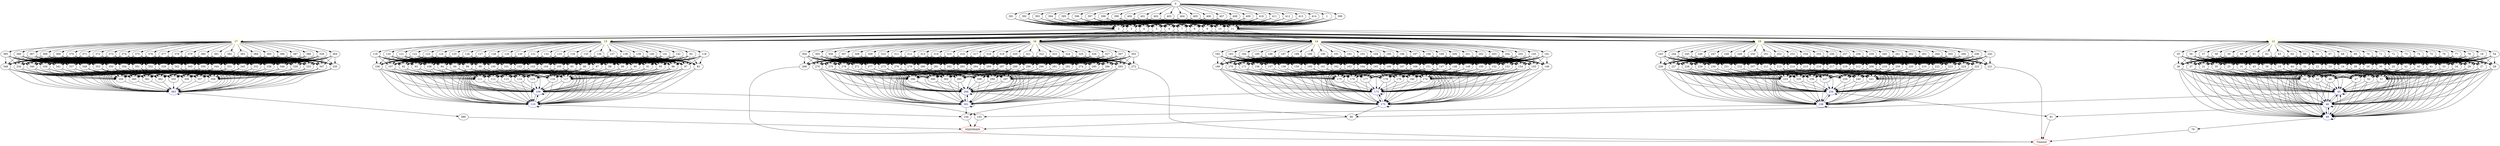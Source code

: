 digraph G {
	0 -> 1;
	0 -> 390;
	0 -> 391;
	0 -> 392;
	0 -> 393;
	0 -> 394;
	0 -> 395;
	0 -> 396;
	0 -> 397;
	0 -> 398;
	0 -> 399;
	0 -> 400;
	0 -> 401;
	0 -> 402;
	0 -> 403;
	0 -> 404;
	0 -> 405;
	0 -> 406;
	0 -> 407;
	0 -> 408;
	0 -> 409;
	0 -> 410;
	0 -> 411;
	0 -> 412;
	0 -> 413;
	0 -> 414;
	1 -> 2;
	1 -> 3;
	1 -> 4;
	1 -> 5;
	1 -> 6;
	1 -> 7;
	1 -> 8;
	1 -> 9;
	1 -> 10;
	1 -> 11;
	2 -> "12";
12 [color=yellow];
	2 -> "13";
13 [color=yellow];
	2 -> "14";
14 [color=yellow];
	2 -> "15";
15 [color=yellow];
	2 -> "16";
16 [color=yellow];
	2 -> "17";
17 [color=yellow];
	3 -> "12";
12 [color=yellow];
	3 -> "13";
13 [color=yellow];
	3 -> "14";
14 [color=yellow];
	3 -> "15";
15 [color=yellow];
	3 -> "16";
16 [color=yellow];
	3 -> "17";
17 [color=yellow];
	4 -> "12";
12 [color=yellow];
	4 -> "13";
13 [color=yellow];
	4 -> "14";
14 [color=yellow];
	4 -> "15";
15 [color=yellow];
	4 -> "16";
16 [color=yellow];
	4 -> "17";
17 [color=yellow];
	5 -> "12";
12 [color=yellow];
	5 -> "13";
13 [color=yellow];
	5 -> "14";
14 [color=yellow];
	5 -> "15";
15 [color=yellow];
	5 -> "16";
16 [color=yellow];
	5 -> "17";
17 [color=yellow];
	6 -> "12";
12 [color=yellow];
	6 -> "13";
13 [color=yellow];
	6 -> "14";
14 [color=yellow];
	6 -> "15";
15 [color=yellow];
	6 -> "16";
16 [color=yellow];
	6 -> "17";
17 [color=yellow];
	7 -> "12";
12 [color=yellow];
	7 -> "13";
13 [color=yellow];
	7 -> "14";
14 [color=yellow];
	7 -> "15";
15 [color=yellow];
	7 -> "16";
16 [color=yellow];
	7 -> "17";
17 [color=yellow];
	8 -> "12";
12 [color=yellow];
	8 -> "13";
13 [color=yellow];
	8 -> "14";
14 [color=yellow];
	8 -> "15";
15 [color=yellow];
	8 -> "16";
16 [color=yellow];
	8 -> "17";
17 [color=yellow];
	9 -> "12";
12 [color=yellow];
	9 -> "13";
13 [color=yellow];
	9 -> "14";
14 [color=yellow];
	9 -> "15";
15 [color=yellow];
	9 -> "16";
16 [color=yellow];
	9 -> "17";
17 [color=yellow];
	10 -> "12";
12 [color=yellow];
	10 -> "13";
13 [color=yellow];
	10 -> "14";
14 [color=yellow];
	10 -> "15";
15 [color=yellow];
	10 -> "16";
16 [color=yellow];
	10 -> "17";
17 [color=yellow];
	11 -> "12";
12 [color=yellow];
	11 -> "13";
13 [color=yellow];
	11 -> "14";
14 [color=yellow];
	11 -> "15";
15 [color=yellow];
	11 -> "16";
16 [color=yellow];
	11 -> "17";
17 [color=yellow];
	12 -> 18;
	12 -> 54;
	12 -> 55;
	12 -> 56;
	12 -> 57;
	12 -> 58;
	12 -> 59;
	12 -> 60;
	12 -> 61;
	12 -> 62;
	12 -> 63;
	12 -> 64;
	12 -> 65;
	12 -> 66;
	12 -> 67;
	12 -> 68;
	12 -> 69;
	12 -> 70;
	12 -> 71;
	12 -> 72;
	12 -> 73;
	12 -> 74;
	12 -> 75;
	12 -> 76;
	12 -> 77;
	12 -> 78;
	13 -> 82;
	13 -> 118;
	13 -> 119;
	13 -> 120;
	13 -> 121;
	13 -> 122;
	13 -> 123;
	13 -> 124;
	13 -> 125;
	13 -> 126;
	13 -> 127;
	13 -> 128;
	13 -> 129;
	13 -> 130;
	13 -> 131;
	13 -> 132;
	13 -> 133;
	13 -> 134;
	13 -> 135;
	13 -> 136;
	13 -> 137;
	13 -> 138;
	13 -> 139;
	13 -> 140;
	13 -> 141;
	13 -> 142;
	14 -> 145;
	14 -> 181;
	14 -> 182;
	14 -> 183;
	14 -> 184;
	14 -> 185;
	14 -> 186;
	14 -> 187;
	14 -> 188;
	14 -> 189;
	14 -> 190;
	14 -> 191;
	14 -> 192;
	14 -> 193;
	14 -> 194;
	14 -> 195;
	14 -> 196;
	14 -> 197;
	14 -> 198;
	14 -> 199;
	14 -> 200;
	14 -> 201;
	14 -> 202;
	14 -> 203;
	14 -> 204;
	14 -> 205;
	15 -> 206;
	15 -> 242;
	15 -> 243;
	15 -> 244;
	15 -> 245;
	15 -> 246;
	15 -> 247;
	15 -> 248;
	15 -> 249;
	15 -> 250;
	15 -> 251;
	15 -> 252;
	15 -> 253;
	15 -> 254;
	15 -> 255;
	15 -> 256;
	15 -> 257;
	15 -> 258;
	15 -> 259;
	15 -> 260;
	15 -> 261;
	15 -> 262;
	15 -> 263;
	15 -> 264;
	15 -> 265;
	15 -> 266;
	16 -> 267;
	16 -> 303;
	16 -> 304;
	16 -> 305;
	16 -> 306;
	16 -> 307;
	16 -> 308;
	16 -> 309;
	16 -> 310;
	16 -> 311;
	16 -> 312;
	16 -> 313;
	16 -> 314;
	16 -> 315;
	16 -> 316;
	16 -> 317;
	16 -> 318;
	16 -> 319;
	16 -> 320;
	16 -> 321;
	16 -> 322;
	16 -> 323;
	16 -> 324;
	16 -> 325;
	16 -> 326;
	16 -> 327;
	17 -> 328;
	17 -> 364;
	17 -> 365;
	17 -> 366;
	17 -> 367;
	17 -> 368;
	17 -> 369;
	17 -> 370;
	17 -> 371;
	17 -> 372;
	17 -> 373;
	17 -> 374;
	17 -> 375;
	17 -> 376;
	17 -> 377;
	17 -> 378;
	17 -> 379;
	17 -> 380;
	17 -> 381;
	17 -> 382;
	17 -> 383;
	17 -> 384;
	17 -> 385;
	17 -> 386;
	17 -> 387;
	17 -> 388;
	18 -> 19;
	18 -> 20;
	18 -> 21;
	18 -> 22;
	18 -> 23;
	18 -> 24;
	18 -> 25;
	18 -> 26;
	18 -> 27;
	18 -> 28;
	18 -> 29;
	18 -> 30;
	18 -> 31;
	18 -> 32;
	18 -> 33;
	18 -> 34;
	18 -> 35;
	18 -> 36;
	18 -> 37;
	18 -> 38;
	18 -> 39;
	18 -> 40;
	18 -> 41;
	18 -> 42;
	18 -> 43;
	18 -> 44;
	19 -> "45";
45 [color=blue];
	19 -> "46";
46 [color=blue];
	19 -> 47;
	19 -> 48;
	19 -> "49";
49 [color=blue];
	19 -> 50;
	19 -> 51;
	19 -> 52;
	19 -> 53;
	20 -> "45";
45 [color=blue];
	20 -> "46";
46 [color=blue];
	20 -> 47;
	20 -> 48;
	20 -> "49";
49 [color=blue];
	20 -> 50;
	20 -> 51;
	20 -> 52;
	20 -> 53;
	21 -> "45";
45 [color=blue];
	21 -> "46";
46 [color=blue];
	21 -> 47;
	21 -> 48;
	21 -> "49";
49 [color=blue];
	21 -> 50;
	21 -> 51;
	21 -> 52;
	21 -> 53;
	22 -> "45";
45 [color=blue];
	22 -> "46";
46 [color=blue];
	22 -> 47;
	22 -> 48;
	22 -> "49";
49 [color=blue];
	22 -> 50;
	22 -> 51;
	22 -> 52;
	22 -> 53;
	23 -> "45";
45 [color=blue];
	23 -> "46";
46 [color=blue];
	23 -> 47;
	23 -> 48;
	23 -> "49";
49 [color=blue];
	23 -> 50;
	23 -> 51;
	23 -> 52;
	23 -> 53;
	24 -> "45";
45 [color=blue];
	24 -> "46";
46 [color=blue];
	24 -> 47;
	24 -> 48;
	24 -> "49";
49 [color=blue];
	24 -> 50;
	24 -> 51;
	24 -> 52;
	24 -> 53;
	25 -> "45";
45 [color=blue];
	25 -> "46";
46 [color=blue];
	25 -> 47;
	25 -> 48;
	25 -> "49";
49 [color=blue];
	25 -> 50;
	25 -> 51;
	25 -> 52;
	25 -> 53;
	26 -> "45";
45 [color=blue];
	26 -> "46";
46 [color=blue];
	26 -> 47;
	26 -> 48;
	26 -> "49";
49 [color=blue];
	26 -> 50;
	26 -> 51;
	26 -> 52;
	26 -> 53;
	27 -> "45";
45 [color=blue];
	27 -> "46";
46 [color=blue];
	27 -> 47;
	27 -> 48;
	27 -> "49";
49 [color=blue];
	27 -> 50;
	27 -> 51;
	27 -> 52;
	27 -> 53;
	28 -> "45";
45 [color=blue];
	28 -> "46";
46 [color=blue];
	28 -> 47;
	28 -> 48;
	28 -> "49";
49 [color=blue];
	28 -> 50;
	28 -> 51;
	28 -> 52;
	28 -> 53;
	29 -> "45";
45 [color=blue];
	29 -> "46";
46 [color=blue];
	29 -> 47;
	29 -> 48;
	29 -> "49";
49 [color=blue];
	29 -> 50;
	29 -> 51;
	29 -> 52;
	29 -> 53;
	30 -> "45";
45 [color=blue];
	30 -> "46";
46 [color=blue];
	30 -> 47;
	30 -> 48;
	30 -> "49";
49 [color=blue];
	30 -> 50;
	30 -> 51;
	30 -> 52;
	30 -> 53;
	31 -> "45";
45 [color=blue];
	31 -> "46";
46 [color=blue];
	31 -> 47;
	31 -> 48;
	31 -> "49";
49 [color=blue];
	31 -> 50;
	31 -> 51;
	31 -> 52;
	31 -> 53;
	32 -> "45";
45 [color=blue];
	32 -> "46";
46 [color=blue];
	32 -> 47;
	32 -> 48;
	32 -> "49";
49 [color=blue];
	32 -> 50;
	32 -> 51;
	32 -> 52;
	32 -> 53;
	33 -> "45";
45 [color=blue];
	33 -> "46";
46 [color=blue];
	33 -> 47;
	33 -> 48;
	33 -> "49";
49 [color=blue];
	33 -> 50;
	33 -> 51;
	33 -> 52;
	33 -> 53;
	34 -> "45";
45 [color=blue];
	34 -> "46";
46 [color=blue];
	34 -> 47;
	34 -> 48;
	34 -> "49";
49 [color=blue];
	34 -> 50;
	34 -> 51;
	34 -> 52;
	34 -> 53;
	35 -> "45";
45 [color=blue];
	35 -> "46";
46 [color=blue];
	35 -> 47;
	35 -> 48;
	35 -> "49";
49 [color=blue];
	35 -> 50;
	35 -> 51;
	35 -> 52;
	35 -> 53;
	36 -> "45";
45 [color=blue];
	36 -> "46";
46 [color=blue];
	36 -> 47;
	36 -> 48;
	36 -> "49";
49 [color=blue];
	36 -> 50;
	36 -> 51;
	36 -> 52;
	36 -> 53;
	37 -> "45";
45 [color=blue];
	37 -> "46";
46 [color=blue];
	37 -> 47;
	37 -> 48;
	37 -> "49";
49 [color=blue];
	37 -> 50;
	37 -> 51;
	37 -> 52;
	37 -> 53;
	38 -> "45";
45 [color=blue];
	38 -> "46";
46 [color=blue];
	38 -> 47;
	38 -> 48;
	38 -> "49";
49 [color=blue];
	38 -> 50;
	38 -> 51;
	38 -> 52;
	38 -> 53;
	39 -> "45";
45 [color=blue];
	39 -> "46";
46 [color=blue];
	39 -> 47;
	39 -> 48;
	39 -> "49";
49 [color=blue];
	39 -> 50;
	39 -> 51;
	39 -> 52;
	39 -> 53;
	40 -> "45";
45 [color=blue];
	40 -> "46";
46 [color=blue];
	40 -> 47;
	40 -> 48;
	40 -> "49";
49 [color=blue];
	40 -> 50;
	40 -> 51;
	40 -> 52;
	40 -> 53;
	41 -> "45";
45 [color=blue];
	41 -> "46";
46 [color=blue];
	41 -> 47;
	41 -> 48;
	41 -> "49";
49 [color=blue];
	41 -> 50;
	41 -> 51;
	41 -> 52;
	41 -> 53;
	42 -> "45";
45 [color=blue];
	42 -> "46";
46 [color=blue];
	42 -> 47;
	42 -> 48;
	42 -> "49";
49 [color=blue];
	42 -> 50;
	42 -> 51;
	42 -> 52;
	42 -> 53;
	43 -> "45";
45 [color=blue];
	43 -> "46";
46 [color=blue];
	43 -> 47;
	43 -> 48;
	43 -> "49";
49 [color=blue];
	43 -> 50;
	43 -> 51;
	43 -> 52;
	43 -> 53;
	44 -> "45";
45 [color=blue];
	44 -> "46";
46 [color=blue];
	44 -> 47;
	44 -> 48;
	44 -> "49";
49 [color=blue];
	44 -> 50;
	44 -> 51;
	44 -> 52;
	44 -> 53;
	45 -> "45";
45 [color=blue];
	45 -> "46";
46 [color=blue];
	45 -> "49";
49 [color=blue];
	45 -> 80;
	46 -> "45";
45 [color=blue];
	46 -> "46";
46 [color=blue];
	46 -> "49";
49 [color=blue];
	46 -> 81;
	47 -> "45";
45 [color=blue];
	47 -> "46";
46 [color=blue];
	47 -> "49";
49 [color=blue];
	48 -> "45";
45 [color=blue];
	48 -> "46";
46 [color=blue];
	48 -> "49";
49 [color=blue];
	49 -> "45";
45 [color=blue];
	49 -> "46";
46 [color=blue];
	49 -> "49";
49 [color=blue];
	49 -> 79;
	50 -> "45";
45 [color=blue];
	50 -> "46";
46 [color=blue];
	50 -> "49";
49 [color=blue];
	51 -> "45";
45 [color=blue];
	51 -> "46";
46 [color=blue];
	51 -> "49";
49 [color=blue];
	52 -> "45";
45 [color=blue];
	52 -> "46";
46 [color=blue];
	52 -> "49";
49 [color=blue];
	53 -> "45";
45 [color=blue];
	53 -> "46";
46 [color=blue];
	53 -> "49";
49 [color=blue];
	54 -> 19;
	54 -> 20;
	54 -> 21;
	54 -> 22;
	54 -> 23;
	54 -> 24;
	54 -> 25;
	54 -> 26;
	54 -> 27;
	54 -> 28;
	54 -> 29;
	54 -> 30;
	54 -> 31;
	54 -> 32;
	54 -> 33;
	54 -> 34;
	54 -> 35;
	54 -> 36;
	54 -> 37;
	54 -> 38;
	54 -> 39;
	54 -> 40;
	54 -> 41;
	54 -> 42;
	54 -> 43;
	54 -> 44;
	55 -> 19;
	55 -> 20;
	55 -> 21;
	55 -> 22;
	55 -> 23;
	55 -> 24;
	55 -> 25;
	55 -> 26;
	55 -> 27;
	55 -> 28;
	55 -> 29;
	55 -> 30;
	55 -> 31;
	55 -> 32;
	55 -> 33;
	55 -> 34;
	55 -> 35;
	55 -> 36;
	55 -> 37;
	55 -> 38;
	55 -> 39;
	55 -> 40;
	55 -> 41;
	55 -> 42;
	55 -> 43;
	55 -> 44;
	56 -> 19;
	56 -> 20;
	56 -> 21;
	56 -> 22;
	56 -> 23;
	56 -> 24;
	56 -> 25;
	56 -> 26;
	56 -> 27;
	56 -> 28;
	56 -> 29;
	56 -> 30;
	56 -> 31;
	56 -> 32;
	56 -> 33;
	56 -> 34;
	56 -> 35;
	56 -> 36;
	56 -> 37;
	56 -> 38;
	56 -> 39;
	56 -> 40;
	56 -> 41;
	56 -> 42;
	56 -> 43;
	56 -> 44;
	57 -> 19;
	57 -> 20;
	57 -> 21;
	57 -> 22;
	57 -> 23;
	57 -> 24;
	57 -> 25;
	57 -> 26;
	57 -> 27;
	57 -> 28;
	57 -> 29;
	57 -> 30;
	57 -> 31;
	57 -> 32;
	57 -> 33;
	57 -> 34;
	57 -> 35;
	57 -> 36;
	57 -> 37;
	57 -> 38;
	57 -> 39;
	57 -> 40;
	57 -> 41;
	57 -> 42;
	57 -> 43;
	57 -> 44;
	58 -> 19;
	58 -> 20;
	58 -> 21;
	58 -> 22;
	58 -> 23;
	58 -> 24;
	58 -> 25;
	58 -> 26;
	58 -> 27;
	58 -> 28;
	58 -> 29;
	58 -> 30;
	58 -> 31;
	58 -> 32;
	58 -> 33;
	58 -> 34;
	58 -> 35;
	58 -> 36;
	58 -> 37;
	58 -> 38;
	58 -> 39;
	58 -> 40;
	58 -> 41;
	58 -> 42;
	58 -> 43;
	58 -> 44;
	59 -> 19;
	59 -> 20;
	59 -> 21;
	59 -> 22;
	59 -> 23;
	59 -> 24;
	59 -> 25;
	59 -> 26;
	59 -> 27;
	59 -> 28;
	59 -> 29;
	59 -> 30;
	59 -> 31;
	59 -> 32;
	59 -> 33;
	59 -> 34;
	59 -> 35;
	59 -> 36;
	59 -> 37;
	59 -> 38;
	59 -> 39;
	59 -> 40;
	59 -> 41;
	59 -> 42;
	59 -> 43;
	59 -> 44;
	60 -> 19;
	60 -> 20;
	60 -> 21;
	60 -> 22;
	60 -> 23;
	60 -> 24;
	60 -> 25;
	60 -> 26;
	60 -> 27;
	60 -> 28;
	60 -> 29;
	60 -> 30;
	60 -> 31;
	60 -> 32;
	60 -> 33;
	60 -> 34;
	60 -> 35;
	60 -> 36;
	60 -> 37;
	60 -> 38;
	60 -> 39;
	60 -> 40;
	60 -> 41;
	60 -> 42;
	60 -> 43;
	60 -> 44;
	61 -> 19;
	61 -> 20;
	61 -> 21;
	61 -> 22;
	61 -> 23;
	61 -> 24;
	61 -> 25;
	61 -> 26;
	61 -> 27;
	61 -> 28;
	61 -> 29;
	61 -> 30;
	61 -> 31;
	61 -> 32;
	61 -> 33;
	61 -> 34;
	61 -> 35;
	61 -> 36;
	61 -> 37;
	61 -> 38;
	61 -> 39;
	61 -> 40;
	61 -> 41;
	61 -> 42;
	61 -> 43;
	61 -> 44;
	62 -> 19;
	62 -> 20;
	62 -> 21;
	62 -> 22;
	62 -> 23;
	62 -> 24;
	62 -> 25;
	62 -> 26;
	62 -> 27;
	62 -> 28;
	62 -> 29;
	62 -> 30;
	62 -> 31;
	62 -> 32;
	62 -> 33;
	62 -> 34;
	62 -> 35;
	62 -> 36;
	62 -> 37;
	62 -> 38;
	62 -> 39;
	62 -> 40;
	62 -> 41;
	62 -> 42;
	62 -> 43;
	62 -> 44;
	63 -> 19;
	63 -> 20;
	63 -> 21;
	63 -> 22;
	63 -> 23;
	63 -> 24;
	63 -> 25;
	63 -> 26;
	63 -> 27;
	63 -> 28;
	63 -> 29;
	63 -> 30;
	63 -> 31;
	63 -> 32;
	63 -> 33;
	63 -> 34;
	63 -> 35;
	63 -> 36;
	63 -> 37;
	63 -> 38;
	63 -> 39;
	63 -> 40;
	63 -> 41;
	63 -> 42;
	63 -> 43;
	63 -> 44;
	64 -> 19;
	64 -> 20;
	64 -> 21;
	64 -> 22;
	64 -> 23;
	64 -> 24;
	64 -> 25;
	64 -> 26;
	64 -> 27;
	64 -> 28;
	64 -> 29;
	64 -> 30;
	64 -> 31;
	64 -> 32;
	64 -> 33;
	64 -> 34;
	64 -> 35;
	64 -> 36;
	64 -> 37;
	64 -> 38;
	64 -> 39;
	64 -> 40;
	64 -> 41;
	64 -> 42;
	64 -> 43;
	64 -> 44;
	65 -> 19;
	65 -> 20;
	65 -> 21;
	65 -> 22;
	65 -> 23;
	65 -> 24;
	65 -> 25;
	65 -> 26;
	65 -> 27;
	65 -> 28;
	65 -> 29;
	65 -> 30;
	65 -> 31;
	65 -> 32;
	65 -> 33;
	65 -> 34;
	65 -> 35;
	65 -> 36;
	65 -> 37;
	65 -> 38;
	65 -> 39;
	65 -> 40;
	65 -> 41;
	65 -> 42;
	65 -> 43;
	65 -> 44;
	66 -> 19;
	66 -> 20;
	66 -> 21;
	66 -> 22;
	66 -> 23;
	66 -> 24;
	66 -> 25;
	66 -> 26;
	66 -> 27;
	66 -> 28;
	66 -> 29;
	66 -> 30;
	66 -> 31;
	66 -> 32;
	66 -> 33;
	66 -> 34;
	66 -> 35;
	66 -> 36;
	66 -> 37;
	66 -> 38;
	66 -> 39;
	66 -> 40;
	66 -> 41;
	66 -> 42;
	66 -> 43;
	66 -> 44;
	67 -> 19;
	67 -> 20;
	67 -> 21;
	67 -> 22;
	67 -> 23;
	67 -> 24;
	67 -> 25;
	67 -> 26;
	67 -> 27;
	67 -> 28;
	67 -> 29;
	67 -> 30;
	67 -> 31;
	67 -> 32;
	67 -> 33;
	67 -> 34;
	67 -> 35;
	67 -> 36;
	67 -> 37;
	67 -> 38;
	67 -> 39;
	67 -> 40;
	67 -> 41;
	67 -> 42;
	67 -> 43;
	67 -> 44;
	68 -> 19;
	68 -> 20;
	68 -> 21;
	68 -> 22;
	68 -> 23;
	68 -> 24;
	68 -> 25;
	68 -> 26;
	68 -> 27;
	68 -> 28;
	68 -> 29;
	68 -> 30;
	68 -> 31;
	68 -> 32;
	68 -> 33;
	68 -> 34;
	68 -> 35;
	68 -> 36;
	68 -> 37;
	68 -> 38;
	68 -> 39;
	68 -> 40;
	68 -> 41;
	68 -> 42;
	68 -> 43;
	68 -> 44;
	69 -> 19;
	69 -> 20;
	69 -> 21;
	69 -> 22;
	69 -> 23;
	69 -> 24;
	69 -> 25;
	69 -> 26;
	69 -> 27;
	69 -> 28;
	69 -> 29;
	69 -> 30;
	69 -> 31;
	69 -> 32;
	69 -> 33;
	69 -> 34;
	69 -> 35;
	69 -> 36;
	69 -> 37;
	69 -> 38;
	69 -> 39;
	69 -> 40;
	69 -> 41;
	69 -> 42;
	69 -> 43;
	69 -> 44;
	70 -> 19;
	70 -> 20;
	70 -> 21;
	70 -> 22;
	70 -> 23;
	70 -> 24;
	70 -> 25;
	70 -> 26;
	70 -> 27;
	70 -> 28;
	70 -> 29;
	70 -> 30;
	70 -> 31;
	70 -> 32;
	70 -> 33;
	70 -> 34;
	70 -> 35;
	70 -> 36;
	70 -> 37;
	70 -> 38;
	70 -> 39;
	70 -> 40;
	70 -> 41;
	70 -> 42;
	70 -> 43;
	70 -> 44;
	71 -> 19;
	71 -> 20;
	71 -> 21;
	71 -> 22;
	71 -> 23;
	71 -> 24;
	71 -> 25;
	71 -> 26;
	71 -> 27;
	71 -> 28;
	71 -> 29;
	71 -> 30;
	71 -> 31;
	71 -> 32;
	71 -> 33;
	71 -> 34;
	71 -> 35;
	71 -> 36;
	71 -> 37;
	71 -> 38;
	71 -> 39;
	71 -> 40;
	71 -> 41;
	71 -> 42;
	71 -> 43;
	71 -> 44;
	72 -> 19;
	72 -> 20;
	72 -> 21;
	72 -> 22;
	72 -> 23;
	72 -> 24;
	72 -> 25;
	72 -> 26;
	72 -> 27;
	72 -> 28;
	72 -> 29;
	72 -> 30;
	72 -> 31;
	72 -> 32;
	72 -> 33;
	72 -> 34;
	72 -> 35;
	72 -> 36;
	72 -> 37;
	72 -> 38;
	72 -> 39;
	72 -> 40;
	72 -> 41;
	72 -> 42;
	72 -> 43;
	72 -> 44;
	73 -> 19;
	73 -> 20;
	73 -> 21;
	73 -> 22;
	73 -> 23;
	73 -> 24;
	73 -> 25;
	73 -> 26;
	73 -> 27;
	73 -> 28;
	73 -> 29;
	73 -> 30;
	73 -> 31;
	73 -> 32;
	73 -> 33;
	73 -> 34;
	73 -> 35;
	73 -> 36;
	73 -> 37;
	73 -> 38;
	73 -> 39;
	73 -> 40;
	73 -> 41;
	73 -> 42;
	73 -> 43;
	73 -> 44;
	74 -> 19;
	74 -> 20;
	74 -> 21;
	74 -> 22;
	74 -> 23;
	74 -> 24;
	74 -> 25;
	74 -> 26;
	74 -> 27;
	74 -> 28;
	74 -> 29;
	74 -> 30;
	74 -> 31;
	74 -> 32;
	74 -> 33;
	74 -> 34;
	74 -> 35;
	74 -> 36;
	74 -> 37;
	74 -> 38;
	74 -> 39;
	74 -> 40;
	74 -> 41;
	74 -> 42;
	74 -> 43;
	74 -> 44;
	75 -> 19;
	75 -> 20;
	75 -> 21;
	75 -> 22;
	75 -> 23;
	75 -> 24;
	75 -> 25;
	75 -> 26;
	75 -> 27;
	75 -> 28;
	75 -> 29;
	75 -> 30;
	75 -> 31;
	75 -> 32;
	75 -> 33;
	75 -> 34;
	75 -> 35;
	75 -> 36;
	75 -> 37;
	75 -> 38;
	75 -> 39;
	75 -> 40;
	75 -> 41;
	75 -> 42;
	75 -> 43;
	75 -> 44;
	76 -> 19;
	76 -> 20;
	76 -> 21;
	76 -> 22;
	76 -> 23;
	76 -> 24;
	76 -> 25;
	76 -> 26;
	76 -> 27;
	76 -> 28;
	76 -> 29;
	76 -> 30;
	76 -> 31;
	76 -> 32;
	76 -> 33;
	76 -> 34;
	76 -> 35;
	76 -> 36;
	76 -> 37;
	76 -> 38;
	76 -> 39;
	76 -> 40;
	76 -> 41;
	76 -> 42;
	76 -> 43;
	76 -> 44;
	77 -> 19;
	77 -> 20;
	77 -> 21;
	77 -> 22;
	77 -> 23;
	77 -> 24;
	77 -> 25;
	77 -> 26;
	77 -> 27;
	77 -> 28;
	77 -> 29;
	77 -> 30;
	77 -> 31;
	77 -> 32;
	77 -> 33;
	77 -> 34;
	77 -> 35;
	77 -> 36;
	77 -> 37;
	77 -> 38;
	77 -> 39;
	77 -> 40;
	77 -> 41;
	77 -> 42;
	77 -> 43;
	77 -> 44;
	78 -> 19;
	78 -> 20;
	78 -> 21;
	78 -> 22;
	78 -> 23;
	78 -> 24;
	78 -> 25;
	78 -> 26;
	78 -> 27;
	78 -> 28;
	78 -> 29;
	78 -> 30;
	78 -> 31;
	78 -> 32;
	78 -> 33;
	78 -> 34;
	78 -> 35;
	78 -> 36;
	78 -> 37;
	78 -> 38;
	78 -> 39;
	78 -> 40;
	78 -> 41;
	78 -> 42;
	78 -> 43;
	78 -> 44;
	79 -> "Timeout";
Timeout [color=red];
	80 -> "NXDOMAIN";
NXDOMAIN [color=red];
	81 -> "Timeout";
Timeout [color=red];
	82 -> 83;
	82 -> 84;
	82 -> 85;
	82 -> 86;
	82 -> 87;
	82 -> 88;
	82 -> 89;
	82 -> 90;
	82 -> 91;
	82 -> 92;
	82 -> 93;
	82 -> 94;
	82 -> 95;
	82 -> 96;
	82 -> 97;
	82 -> 98;
	82 -> 99;
	82 -> 100;
	82 -> 101;
	82 -> 102;
	82 -> 103;
	82 -> 104;
	82 -> 105;
	82 -> 106;
	82 -> 107;
	82 -> 108;
	83 -> "109";
109 [color=blue];
	83 -> "110";
110 [color=blue];
	84 -> "109";
109 [color=blue];
	84 -> "110";
110 [color=blue];
	84 -> 111;
	84 -> 112;
	84 -> 113;
	84 -> 114;
	84 -> 115;
	84 -> 116;
	84 -> 117;
	85 -> "109";
109 [color=blue];
	85 -> "110";
110 [color=blue];
	85 -> 111;
	85 -> 112;
	85 -> 113;
	85 -> 114;
	85 -> 115;
	85 -> 116;
	85 -> 117;
	86 -> "109";
109 [color=blue];
	86 -> "110";
110 [color=blue];
	86 -> 111;
	86 -> 112;
	86 -> 113;
	86 -> 114;
	86 -> 115;
	86 -> 116;
	86 -> 117;
	87 -> "109";
109 [color=blue];
	87 -> "110";
110 [color=blue];
	87 -> 111;
	87 -> 112;
	87 -> 113;
	87 -> 114;
	87 -> 115;
	87 -> 116;
	87 -> 117;
	88 -> "109";
109 [color=blue];
	88 -> "110";
110 [color=blue];
	88 -> 111;
	88 -> 112;
	88 -> 113;
	88 -> 114;
	88 -> 115;
	88 -> 116;
	88 -> 117;
	89 -> "109";
109 [color=blue];
	89 -> "110";
110 [color=blue];
	89 -> 111;
	89 -> 112;
	89 -> 113;
	89 -> 114;
	89 -> 115;
	89 -> 116;
	89 -> 117;
	90 -> "109";
109 [color=blue];
	90 -> "110";
110 [color=blue];
	90 -> 111;
	90 -> 112;
	90 -> 113;
	90 -> 114;
	90 -> 115;
	90 -> 116;
	90 -> 117;
	91 -> "109";
109 [color=blue];
	91 -> "110";
110 [color=blue];
	91 -> 111;
	91 -> 112;
	91 -> 113;
	91 -> 114;
	91 -> 115;
	91 -> 116;
	91 -> 117;
	92 -> "109";
109 [color=blue];
	92 -> "110";
110 [color=blue];
	92 -> 111;
	92 -> 112;
	92 -> 113;
	92 -> 114;
	92 -> 115;
	92 -> 116;
	92 -> 117;
	93 -> "109";
109 [color=blue];
	93 -> "110";
110 [color=blue];
	93 -> 111;
	93 -> 112;
	93 -> 113;
	93 -> 114;
	93 -> 115;
	93 -> 116;
	93 -> 117;
	94 -> "109";
109 [color=blue];
	94 -> "110";
110 [color=blue];
	94 -> 111;
	94 -> 112;
	94 -> 113;
	94 -> 114;
	94 -> 115;
	94 -> 116;
	94 -> 117;
	95 -> "109";
109 [color=blue];
	95 -> "110";
110 [color=blue];
	95 -> 111;
	95 -> 112;
	95 -> 113;
	95 -> 114;
	95 -> 115;
	95 -> 116;
	95 -> 117;
	96 -> "109";
109 [color=blue];
	96 -> "110";
110 [color=blue];
	96 -> 111;
	96 -> 112;
	96 -> 113;
	96 -> 114;
	96 -> 115;
	96 -> 116;
	96 -> 117;
	97 -> "109";
109 [color=blue];
	97 -> "110";
110 [color=blue];
	97 -> 111;
	97 -> 112;
	97 -> 113;
	97 -> 114;
	97 -> 115;
	97 -> 116;
	97 -> 117;
	98 -> "109";
109 [color=blue];
	98 -> "110";
110 [color=blue];
	98 -> 111;
	98 -> 112;
	98 -> 113;
	98 -> 114;
	98 -> 115;
	98 -> 116;
	98 -> 117;
	99 -> "109";
109 [color=blue];
	99 -> "110";
110 [color=blue];
	99 -> 111;
	99 -> 112;
	99 -> 113;
	99 -> 114;
	99 -> 115;
	99 -> 116;
	99 -> 117;
	100 -> "109";
109 [color=blue];
	100 -> "110";
110 [color=blue];
	100 -> 111;
	100 -> 112;
	100 -> 113;
	100 -> 114;
	100 -> 115;
	100 -> 116;
	100 -> 117;
	101 -> "109";
109 [color=blue];
	101 -> "110";
110 [color=blue];
	101 -> 111;
	101 -> 112;
	101 -> 113;
	101 -> 114;
	101 -> 115;
	101 -> 116;
	101 -> 117;
	102 -> "109";
109 [color=blue];
	102 -> "110";
110 [color=blue];
	102 -> 111;
	102 -> 112;
	102 -> 113;
	102 -> 114;
	102 -> 115;
	102 -> 116;
	102 -> 117;
	103 -> "109";
109 [color=blue];
	103 -> "110";
110 [color=blue];
	103 -> 111;
	103 -> 112;
	103 -> 113;
	103 -> 114;
	103 -> 115;
	103 -> 116;
	103 -> 117;
	104 -> "109";
109 [color=blue];
	104 -> "110";
110 [color=blue];
	104 -> 111;
	104 -> 112;
	104 -> 113;
	104 -> 114;
	104 -> 115;
	104 -> 116;
	104 -> 117;
	105 -> "109";
109 [color=blue];
	105 -> "110";
110 [color=blue];
	105 -> 111;
	105 -> 112;
	105 -> 113;
	105 -> 114;
	105 -> 115;
	105 -> 116;
	105 -> 117;
	106 -> "109";
109 [color=blue];
	106 -> "110";
110 [color=blue];
	106 -> 111;
	106 -> 112;
	106 -> 113;
	106 -> 114;
	106 -> 115;
	106 -> 116;
	106 -> 117;
	107 -> "109";
109 [color=blue];
	107 -> "110";
110 [color=blue];
	107 -> 111;
	107 -> 112;
	107 -> 113;
	107 -> 114;
	107 -> 115;
	107 -> 116;
	107 -> 117;
	108 -> "109";
109 [color=blue];
	108 -> "110";
110 [color=blue];
	108 -> 111;
	108 -> 112;
	108 -> 113;
	108 -> 114;
	108 -> 115;
	108 -> 116;
	108 -> 117;
	109 -> "109";
109 [color=blue];
	109 -> "110";
110 [color=blue];
	109 -> 143;
	110 -> "109";
109 [color=blue];
	110 -> "110";
110 [color=blue];
	110 -> 144;
	111 -> "109";
109 [color=blue];
	111 -> "110";
110 [color=blue];
	112 -> "109";
109 [color=blue];
	112 -> "110";
110 [color=blue];
	113 -> "109";
109 [color=blue];
	113 -> "110";
110 [color=blue];
	114 -> "109";
109 [color=blue];
	114 -> "110";
110 [color=blue];
	115 -> "109";
109 [color=blue];
	115 -> "110";
110 [color=blue];
	116 -> "109";
109 [color=blue];
	116 -> "110";
110 [color=blue];
	117 -> "109";
109 [color=blue];
	117 -> "110";
110 [color=blue];
	118 -> 83;
	118 -> 84;
	118 -> 85;
	118 -> 86;
	118 -> 87;
	118 -> 88;
	118 -> 89;
	118 -> 90;
	118 -> 91;
	118 -> 92;
	118 -> 93;
	118 -> 94;
	118 -> 95;
	118 -> 96;
	118 -> 97;
	118 -> 98;
	118 -> 99;
	118 -> 100;
	118 -> 101;
	118 -> 102;
	118 -> 103;
	118 -> 104;
	118 -> 105;
	118 -> 106;
	118 -> 107;
	118 -> 108;
	119 -> 83;
	119 -> 84;
	119 -> 85;
	119 -> 86;
	119 -> 87;
	119 -> 88;
	119 -> 89;
	119 -> 90;
	119 -> 91;
	119 -> 92;
	119 -> 93;
	119 -> 94;
	119 -> 95;
	119 -> 96;
	119 -> 97;
	119 -> 98;
	119 -> 99;
	119 -> 100;
	119 -> 101;
	119 -> 102;
	119 -> 103;
	119 -> 104;
	119 -> 105;
	119 -> 106;
	119 -> 107;
	119 -> 108;
	120 -> 83;
	120 -> 84;
	120 -> 85;
	120 -> 86;
	120 -> 87;
	120 -> 88;
	120 -> 89;
	120 -> 90;
	120 -> 91;
	120 -> 92;
	120 -> 93;
	120 -> 94;
	120 -> 95;
	120 -> 96;
	120 -> 97;
	120 -> 98;
	120 -> 99;
	120 -> 100;
	120 -> 101;
	120 -> 102;
	120 -> 103;
	120 -> 104;
	120 -> 105;
	120 -> 106;
	120 -> 107;
	120 -> 108;
	121 -> 83;
	121 -> 84;
	121 -> 85;
	121 -> 86;
	121 -> 87;
	121 -> 88;
	121 -> 89;
	121 -> 90;
	121 -> 91;
	121 -> 92;
	121 -> 93;
	121 -> 94;
	121 -> 95;
	121 -> 96;
	121 -> 97;
	121 -> 98;
	121 -> 99;
	121 -> 100;
	121 -> 101;
	121 -> 102;
	121 -> 103;
	121 -> 104;
	121 -> 105;
	121 -> 106;
	121 -> 107;
	121 -> 108;
	122 -> 83;
	122 -> 84;
	122 -> 85;
	122 -> 86;
	122 -> 87;
	122 -> 88;
	122 -> 89;
	122 -> 90;
	122 -> 91;
	122 -> 92;
	122 -> 93;
	122 -> 94;
	122 -> 95;
	122 -> 96;
	122 -> 97;
	122 -> 98;
	122 -> 99;
	122 -> 100;
	122 -> 101;
	122 -> 102;
	122 -> 103;
	122 -> 104;
	122 -> 105;
	122 -> 106;
	122 -> 107;
	122 -> 108;
	123 -> 83;
	123 -> 84;
	123 -> 85;
	123 -> 86;
	123 -> 87;
	123 -> 88;
	123 -> 89;
	123 -> 90;
	123 -> 91;
	123 -> 92;
	123 -> 93;
	123 -> 94;
	123 -> 95;
	123 -> 96;
	123 -> 97;
	123 -> 98;
	123 -> 99;
	123 -> 100;
	123 -> 101;
	123 -> 102;
	123 -> 103;
	123 -> 104;
	123 -> 105;
	123 -> 106;
	123 -> 107;
	123 -> 108;
	124 -> 83;
	124 -> 84;
	124 -> 85;
	124 -> 86;
	124 -> 87;
	124 -> 88;
	124 -> 89;
	124 -> 90;
	124 -> 91;
	124 -> 92;
	124 -> 93;
	124 -> 94;
	124 -> 95;
	124 -> 96;
	124 -> 97;
	124 -> 98;
	124 -> 99;
	124 -> 100;
	124 -> 101;
	124 -> 102;
	124 -> 103;
	124 -> 104;
	124 -> 105;
	124 -> 106;
	124 -> 107;
	124 -> 108;
	125 -> 83;
	125 -> 84;
	125 -> 85;
	125 -> 86;
	125 -> 87;
	125 -> 88;
	125 -> 89;
	125 -> 90;
	125 -> 91;
	125 -> 92;
	125 -> 93;
	125 -> 94;
	125 -> 95;
	125 -> 96;
	125 -> 97;
	125 -> 98;
	125 -> 99;
	125 -> 100;
	125 -> 101;
	125 -> 102;
	125 -> 103;
	125 -> 104;
	125 -> 105;
	125 -> 106;
	125 -> 107;
	125 -> 108;
	126 -> 83;
	126 -> 84;
	126 -> 85;
	126 -> 86;
	126 -> 87;
	126 -> 88;
	126 -> 89;
	126 -> 90;
	126 -> 91;
	126 -> 92;
	126 -> 93;
	126 -> 94;
	126 -> 95;
	126 -> 96;
	126 -> 97;
	126 -> 98;
	126 -> 99;
	126 -> 100;
	126 -> 101;
	126 -> 102;
	126 -> 103;
	126 -> 104;
	126 -> 105;
	126 -> 106;
	126 -> 107;
	126 -> 108;
	127 -> 83;
	127 -> 84;
	127 -> 85;
	127 -> 86;
	127 -> 87;
	127 -> 88;
	127 -> 89;
	127 -> 90;
	127 -> 91;
	127 -> 92;
	127 -> 93;
	127 -> 94;
	127 -> 95;
	127 -> 96;
	127 -> 97;
	127 -> 98;
	127 -> 99;
	127 -> 100;
	127 -> 101;
	127 -> 102;
	127 -> 103;
	127 -> 104;
	127 -> 105;
	127 -> 106;
	127 -> 107;
	127 -> 108;
	128 -> 83;
	128 -> 84;
	128 -> 85;
	128 -> 86;
	128 -> 87;
	128 -> 88;
	128 -> 89;
	128 -> 90;
	128 -> 91;
	128 -> 92;
	128 -> 93;
	128 -> 94;
	128 -> 95;
	128 -> 96;
	128 -> 97;
	128 -> 98;
	128 -> 99;
	128 -> 100;
	128 -> 101;
	128 -> 102;
	128 -> 103;
	128 -> 104;
	128 -> 105;
	128 -> 106;
	128 -> 107;
	128 -> 108;
	129 -> 83;
	129 -> 84;
	129 -> 85;
	129 -> 86;
	129 -> 87;
	129 -> 88;
	129 -> 89;
	129 -> 90;
	129 -> 91;
	129 -> 92;
	129 -> 93;
	129 -> 94;
	129 -> 95;
	129 -> 96;
	129 -> 97;
	129 -> 98;
	129 -> 99;
	129 -> 100;
	129 -> 101;
	129 -> 102;
	129 -> 103;
	129 -> 104;
	129 -> 105;
	129 -> 106;
	129 -> 107;
	129 -> 108;
	130 -> 83;
	130 -> 84;
	130 -> 85;
	130 -> 86;
	130 -> 87;
	130 -> 88;
	130 -> 89;
	130 -> 90;
	130 -> 91;
	130 -> 92;
	130 -> 93;
	130 -> 94;
	130 -> 95;
	130 -> 96;
	130 -> 97;
	130 -> 98;
	130 -> 99;
	130 -> 100;
	130 -> 101;
	130 -> 102;
	130 -> 103;
	130 -> 104;
	130 -> 105;
	130 -> 106;
	130 -> 107;
	130 -> 108;
	131 -> 83;
	131 -> 84;
	131 -> 85;
	131 -> 86;
	131 -> 87;
	131 -> 88;
	131 -> 89;
	131 -> 90;
	131 -> 91;
	131 -> 92;
	131 -> 93;
	131 -> 94;
	131 -> 95;
	131 -> 96;
	131 -> 97;
	131 -> 98;
	131 -> 99;
	131 -> 100;
	131 -> 101;
	131 -> 102;
	131 -> 103;
	131 -> 104;
	131 -> 105;
	131 -> 106;
	131 -> 107;
	131 -> 108;
	132 -> 83;
	132 -> 84;
	132 -> 85;
	132 -> 86;
	132 -> 87;
	132 -> 88;
	132 -> 89;
	132 -> 90;
	132 -> 91;
	132 -> 92;
	132 -> 93;
	132 -> 94;
	132 -> 95;
	132 -> 96;
	132 -> 97;
	132 -> 98;
	132 -> 99;
	132 -> 100;
	132 -> 101;
	132 -> 102;
	132 -> 103;
	132 -> 104;
	132 -> 105;
	132 -> 106;
	132 -> 107;
	132 -> 108;
	133 -> 83;
	133 -> 84;
	133 -> 85;
	133 -> 86;
	133 -> 87;
	133 -> 88;
	133 -> 89;
	133 -> 90;
	133 -> 91;
	133 -> 92;
	133 -> 93;
	133 -> 94;
	133 -> 95;
	133 -> 96;
	133 -> 97;
	133 -> 98;
	133 -> 99;
	133 -> 100;
	133 -> 101;
	133 -> 102;
	133 -> 103;
	133 -> 104;
	133 -> 105;
	133 -> 106;
	133 -> 107;
	133 -> 108;
	134 -> 83;
	134 -> 84;
	134 -> 85;
	134 -> 86;
	134 -> 87;
	134 -> 88;
	134 -> 89;
	134 -> 90;
	134 -> 91;
	134 -> 92;
	134 -> 93;
	134 -> 94;
	134 -> 95;
	134 -> 96;
	134 -> 97;
	134 -> 98;
	134 -> 99;
	134 -> 100;
	134 -> 101;
	134 -> 102;
	134 -> 103;
	134 -> 104;
	134 -> 105;
	134 -> 106;
	134 -> 107;
	134 -> 108;
	135 -> 83;
	135 -> 84;
	135 -> 85;
	135 -> 86;
	135 -> 87;
	135 -> 88;
	135 -> 89;
	135 -> 90;
	135 -> 91;
	135 -> 92;
	135 -> 93;
	135 -> 94;
	135 -> 95;
	135 -> 96;
	135 -> 97;
	135 -> 98;
	135 -> 99;
	135 -> 100;
	135 -> 101;
	135 -> 102;
	135 -> 103;
	135 -> 104;
	135 -> 105;
	135 -> 106;
	135 -> 107;
	135 -> 108;
	136 -> 83;
	136 -> 84;
	136 -> 85;
	136 -> 86;
	136 -> 87;
	136 -> 88;
	136 -> 89;
	136 -> 90;
	136 -> 91;
	136 -> 92;
	136 -> 93;
	136 -> 94;
	136 -> 95;
	136 -> 96;
	136 -> 97;
	136 -> 98;
	136 -> 99;
	136 -> 100;
	136 -> 101;
	136 -> 102;
	136 -> 103;
	136 -> 104;
	136 -> 105;
	136 -> 106;
	136 -> 107;
	136 -> 108;
	137 -> 83;
	137 -> 84;
	137 -> 85;
	137 -> 86;
	137 -> 87;
	137 -> 88;
	137 -> 89;
	137 -> 90;
	137 -> 91;
	137 -> 92;
	137 -> 93;
	137 -> 94;
	137 -> 95;
	137 -> 96;
	137 -> 97;
	137 -> 98;
	137 -> 99;
	137 -> 100;
	137 -> 101;
	137 -> 102;
	137 -> 103;
	137 -> 104;
	137 -> 105;
	137 -> 106;
	137 -> 107;
	137 -> 108;
	138 -> 83;
	138 -> 84;
	138 -> 85;
	138 -> 86;
	138 -> 87;
	138 -> 88;
	138 -> 89;
	138 -> 90;
	138 -> 91;
	138 -> 92;
	138 -> 93;
	138 -> 94;
	138 -> 95;
	138 -> 96;
	138 -> 97;
	138 -> 98;
	138 -> 99;
	138 -> 100;
	138 -> 101;
	138 -> 102;
	138 -> 103;
	138 -> 104;
	138 -> 105;
	138 -> 106;
	138 -> 107;
	138 -> 108;
	139 -> 83;
	139 -> 84;
	139 -> 85;
	139 -> 86;
	139 -> 87;
	139 -> 88;
	139 -> 89;
	139 -> 90;
	139 -> 91;
	139 -> 92;
	139 -> 93;
	139 -> 94;
	139 -> 95;
	139 -> 96;
	139 -> 97;
	139 -> 98;
	139 -> 99;
	139 -> 100;
	139 -> 101;
	139 -> 102;
	139 -> 103;
	139 -> 104;
	139 -> 105;
	139 -> 106;
	139 -> 107;
	139 -> 108;
	140 -> 83;
	140 -> 84;
	140 -> 85;
	140 -> 86;
	140 -> 87;
	140 -> 88;
	140 -> 89;
	140 -> 90;
	140 -> 91;
	140 -> 92;
	140 -> 93;
	140 -> 94;
	140 -> 95;
	140 -> 96;
	140 -> 97;
	140 -> 98;
	140 -> 99;
	140 -> 100;
	140 -> 101;
	140 -> 102;
	140 -> 103;
	140 -> 104;
	140 -> 105;
	140 -> 106;
	140 -> 107;
	140 -> 108;
	141 -> 83;
	141 -> 84;
	141 -> 85;
	141 -> 86;
	141 -> 87;
	141 -> 88;
	141 -> 89;
	141 -> 90;
	141 -> 91;
	141 -> 92;
	141 -> 93;
	141 -> 94;
	141 -> 95;
	141 -> 96;
	141 -> 97;
	141 -> 98;
	141 -> 99;
	141 -> 100;
	141 -> 101;
	141 -> 102;
	141 -> 103;
	141 -> 104;
	141 -> 105;
	141 -> 106;
	141 -> 107;
	141 -> 108;
	142 -> 83;
	142 -> 84;
	142 -> 85;
	142 -> 86;
	142 -> 87;
	142 -> 88;
	142 -> 89;
	142 -> 90;
	142 -> 91;
	142 -> 92;
	142 -> 93;
	142 -> 94;
	142 -> 95;
	142 -> 96;
	142 -> 97;
	142 -> 98;
	142 -> 99;
	142 -> 100;
	142 -> 101;
	142 -> 102;
	142 -> 103;
	142 -> 104;
	142 -> 105;
	142 -> 106;
	142 -> 107;
	142 -> 108;
	143 -> "NXDOMAIN";
NXDOMAIN [color=red];
	144 -> "NXDOMAIN";
NXDOMAIN [color=red];
	145 -> 146;
	145 -> 147;
	145 -> 148;
	145 -> 149;
	145 -> 150;
	145 -> 151;
	145 -> 152;
	145 -> 153;
	145 -> 154;
	145 -> 155;
	145 -> 156;
	145 -> 157;
	145 -> 158;
	145 -> 159;
	145 -> 160;
	145 -> 161;
	145 -> 162;
	145 -> 163;
	145 -> 164;
	145 -> 165;
	145 -> 166;
	145 -> 167;
	145 -> 168;
	145 -> 169;
	145 -> 170;
	145 -> 171;
	146 -> "172";
172 [color=blue];
	146 -> "173";
173 [color=blue];
	147 -> "172";
172 [color=blue];
	147 -> "173";
173 [color=blue];
	147 -> 174;
	147 -> 175;
	147 -> 176;
	147 -> 177;
	147 -> 178;
	147 -> 179;
	147 -> 180;
	148 -> "172";
172 [color=blue];
	148 -> "173";
173 [color=blue];
	148 -> 174;
	148 -> 175;
	148 -> 176;
	148 -> 177;
	148 -> 178;
	148 -> 179;
	148 -> 180;
	149 -> "172";
172 [color=blue];
	149 -> "173";
173 [color=blue];
	149 -> 174;
	149 -> 175;
	149 -> 176;
	149 -> 177;
	149 -> 178;
	149 -> 179;
	149 -> 180;
	150 -> "172";
172 [color=blue];
	150 -> "173";
173 [color=blue];
	150 -> 174;
	150 -> 175;
	150 -> 176;
	150 -> 177;
	150 -> 178;
	150 -> 179;
	150 -> 180;
	151 -> "172";
172 [color=blue];
	151 -> "173";
173 [color=blue];
	151 -> 174;
	151 -> 175;
	151 -> 176;
	151 -> 177;
	151 -> 178;
	151 -> 179;
	151 -> 180;
	152 -> "172";
172 [color=blue];
	152 -> "173";
173 [color=blue];
	152 -> 174;
	152 -> 175;
	152 -> 176;
	152 -> 177;
	152 -> 178;
	152 -> 179;
	152 -> 180;
	153 -> "172";
172 [color=blue];
	153 -> "173";
173 [color=blue];
	153 -> 174;
	153 -> 175;
	153 -> 176;
	153 -> 177;
	153 -> 178;
	153 -> 179;
	153 -> 180;
	154 -> "172";
172 [color=blue];
	154 -> "173";
173 [color=blue];
	154 -> 174;
	154 -> 175;
	154 -> 176;
	154 -> 177;
	154 -> 178;
	154 -> 179;
	154 -> 180;
	155 -> "172";
172 [color=blue];
	155 -> "173";
173 [color=blue];
	155 -> 174;
	155 -> 175;
	155 -> 176;
	155 -> 177;
	155 -> 178;
	155 -> 179;
	155 -> 180;
	156 -> "172";
172 [color=blue];
	156 -> "173";
173 [color=blue];
	156 -> 174;
	156 -> 175;
	156 -> 176;
	156 -> 177;
	156 -> 178;
	156 -> 179;
	156 -> 180;
	157 -> "172";
172 [color=blue];
	157 -> "173";
173 [color=blue];
	157 -> 174;
	157 -> 175;
	157 -> 176;
	157 -> 177;
	157 -> 178;
	157 -> 179;
	157 -> 180;
	158 -> "172";
172 [color=blue];
	158 -> "173";
173 [color=blue];
	158 -> 174;
	158 -> 175;
	158 -> 176;
	158 -> 177;
	158 -> 178;
	158 -> 179;
	158 -> 180;
	159 -> "172";
172 [color=blue];
	159 -> "173";
173 [color=blue];
	159 -> 174;
	159 -> 175;
	159 -> 176;
	159 -> 177;
	159 -> 178;
	159 -> 179;
	159 -> 180;
	160 -> "172";
172 [color=blue];
	160 -> "173";
173 [color=blue];
	160 -> 174;
	160 -> 175;
	160 -> 176;
	160 -> 177;
	160 -> 178;
	160 -> 179;
	160 -> 180;
	161 -> "172";
172 [color=blue];
	161 -> "173";
173 [color=blue];
	161 -> 174;
	161 -> 175;
	161 -> 176;
	161 -> 177;
	161 -> 178;
	161 -> 179;
	161 -> 180;
	162 -> "172";
172 [color=blue];
	162 -> "173";
173 [color=blue];
	162 -> 174;
	162 -> 175;
	162 -> 176;
	162 -> 177;
	162 -> 178;
	162 -> 179;
	162 -> 180;
	163 -> "172";
172 [color=blue];
	163 -> "173";
173 [color=blue];
	163 -> 174;
	163 -> 175;
	163 -> 176;
	163 -> 177;
	163 -> 178;
	163 -> 179;
	163 -> 180;
	164 -> "172";
172 [color=blue];
	164 -> "173";
173 [color=blue];
	164 -> 174;
	164 -> 175;
	164 -> 176;
	164 -> 177;
	164 -> 178;
	164 -> 179;
	164 -> 180;
	165 -> "172";
172 [color=blue];
	165 -> "173";
173 [color=blue];
	165 -> 174;
	165 -> 175;
	165 -> 176;
	165 -> 177;
	165 -> 178;
	165 -> 179;
	165 -> 180;
	166 -> "172";
172 [color=blue];
	166 -> "173";
173 [color=blue];
	166 -> 174;
	166 -> 175;
	166 -> 176;
	166 -> 177;
	166 -> 178;
	166 -> 179;
	166 -> 180;
	167 -> "172";
172 [color=blue];
	167 -> "173";
173 [color=blue];
	167 -> 174;
	167 -> 175;
	167 -> 176;
	167 -> 177;
	167 -> 178;
	167 -> 179;
	167 -> 180;
	168 -> "172";
172 [color=blue];
	168 -> "173";
173 [color=blue];
	168 -> 174;
	168 -> 175;
	168 -> 176;
	168 -> 177;
	168 -> 178;
	168 -> 179;
	168 -> 180;
	169 -> "172";
172 [color=blue];
	169 -> "173";
173 [color=blue];
	169 -> 174;
	169 -> 175;
	169 -> 176;
	169 -> 177;
	169 -> 178;
	169 -> 179;
	169 -> 180;
	170 -> "172";
172 [color=blue];
	170 -> "173";
173 [color=blue];
	170 -> 174;
	170 -> 175;
	170 -> 176;
	170 -> 177;
	170 -> 178;
	170 -> 179;
	170 -> 180;
	171 -> "172";
172 [color=blue];
	171 -> "173";
173 [color=blue];
	171 -> 174;
	171 -> 175;
	171 -> 176;
	171 -> 177;
	171 -> 178;
	171 -> 179;
	171 -> 180;
	172 -> 144;
	172 -> "172";
172 [color=blue];
	172 -> "173";
173 [color=blue];
	173 -> 80;
	173 -> "172";
172 [color=blue];
	173 -> "173";
173 [color=blue];
	174 -> "172";
172 [color=blue];
	174 -> "173";
173 [color=blue];
	175 -> "172";
172 [color=blue];
	175 -> "173";
173 [color=blue];
	176 -> "172";
172 [color=blue];
	176 -> "173";
173 [color=blue];
	177 -> "172";
172 [color=blue];
	177 -> "173";
173 [color=blue];
	178 -> "172";
172 [color=blue];
	178 -> "173";
173 [color=blue];
	179 -> "172";
172 [color=blue];
	179 -> "173";
173 [color=blue];
	180 -> "172";
172 [color=blue];
	180 -> "173";
173 [color=blue];
	181 -> 146;
	181 -> 147;
	181 -> 148;
	181 -> 149;
	181 -> 150;
	181 -> 151;
	181 -> 152;
	181 -> 153;
	181 -> 154;
	181 -> 155;
	181 -> 156;
	181 -> 157;
	181 -> 158;
	181 -> 159;
	181 -> 160;
	181 -> 161;
	181 -> 162;
	181 -> 163;
	181 -> 164;
	181 -> 165;
	181 -> 166;
	181 -> 167;
	181 -> 168;
	181 -> 169;
	181 -> 170;
	181 -> 171;
	182 -> 146;
	182 -> 147;
	182 -> 148;
	182 -> 149;
	182 -> 150;
	182 -> 151;
	182 -> 152;
	182 -> 153;
	182 -> 154;
	182 -> 155;
	182 -> 156;
	182 -> 157;
	182 -> 158;
	182 -> 159;
	182 -> 160;
	182 -> 161;
	182 -> 162;
	182 -> 163;
	182 -> 164;
	182 -> 165;
	182 -> 166;
	182 -> 167;
	182 -> 168;
	182 -> 169;
	182 -> 170;
	182 -> 171;
	183 -> 146;
	183 -> 147;
	183 -> 148;
	183 -> 149;
	183 -> 150;
	183 -> 151;
	183 -> 152;
	183 -> 153;
	183 -> 154;
	183 -> 155;
	183 -> 156;
	183 -> 157;
	183 -> 158;
	183 -> 159;
	183 -> 160;
	183 -> 161;
	183 -> 162;
	183 -> 163;
	183 -> 164;
	183 -> 165;
	183 -> 166;
	183 -> 167;
	183 -> 168;
	183 -> 169;
	183 -> 170;
	183 -> 171;
	184 -> 146;
	184 -> 147;
	184 -> 148;
	184 -> 149;
	184 -> 150;
	184 -> 151;
	184 -> 152;
	184 -> 153;
	184 -> 154;
	184 -> 155;
	184 -> 156;
	184 -> 157;
	184 -> 158;
	184 -> 159;
	184 -> 160;
	184 -> 161;
	184 -> 162;
	184 -> 163;
	184 -> 164;
	184 -> 165;
	184 -> 166;
	184 -> 167;
	184 -> 168;
	184 -> 169;
	184 -> 170;
	184 -> 171;
	185 -> 146;
	185 -> 147;
	185 -> 148;
	185 -> 149;
	185 -> 150;
	185 -> 151;
	185 -> 152;
	185 -> 153;
	185 -> 154;
	185 -> 155;
	185 -> 156;
	185 -> 157;
	185 -> 158;
	185 -> 159;
	185 -> 160;
	185 -> 161;
	185 -> 162;
	185 -> 163;
	185 -> 164;
	185 -> 165;
	185 -> 166;
	185 -> 167;
	185 -> 168;
	185 -> 169;
	185 -> 170;
	185 -> 171;
	186 -> 146;
	186 -> 147;
	186 -> 148;
	186 -> 149;
	186 -> 150;
	186 -> 151;
	186 -> 152;
	186 -> 153;
	186 -> 154;
	186 -> 155;
	186 -> 156;
	186 -> 157;
	186 -> 158;
	186 -> 159;
	186 -> 160;
	186 -> 161;
	186 -> 162;
	186 -> 163;
	186 -> 164;
	186 -> 165;
	186 -> 166;
	186 -> 167;
	186 -> 168;
	186 -> 169;
	186 -> 170;
	186 -> 171;
	187 -> 146;
	187 -> 147;
	187 -> 148;
	187 -> 149;
	187 -> 150;
	187 -> 151;
	187 -> 152;
	187 -> 153;
	187 -> 154;
	187 -> 155;
	187 -> 156;
	187 -> 157;
	187 -> 158;
	187 -> 159;
	187 -> 160;
	187 -> 161;
	187 -> 162;
	187 -> 163;
	187 -> 164;
	187 -> 165;
	187 -> 166;
	187 -> 167;
	187 -> 168;
	187 -> 169;
	187 -> 170;
	187 -> 171;
	188 -> 146;
	188 -> 147;
	188 -> 148;
	188 -> 149;
	188 -> 150;
	188 -> 151;
	188 -> 152;
	188 -> 153;
	188 -> 154;
	188 -> 155;
	188 -> 156;
	188 -> 157;
	188 -> 158;
	188 -> 159;
	188 -> 160;
	188 -> 161;
	188 -> 162;
	188 -> 163;
	188 -> 164;
	188 -> 165;
	188 -> 166;
	188 -> 167;
	188 -> 168;
	188 -> 169;
	188 -> 170;
	188 -> 171;
	189 -> 146;
	189 -> 147;
	189 -> 148;
	189 -> 149;
	189 -> 150;
	189 -> 151;
	189 -> 152;
	189 -> 153;
	189 -> 154;
	189 -> 155;
	189 -> 156;
	189 -> 157;
	189 -> 158;
	189 -> 159;
	189 -> 160;
	189 -> 161;
	189 -> 162;
	189 -> 163;
	189 -> 164;
	189 -> 165;
	189 -> 166;
	189 -> 167;
	189 -> 168;
	189 -> 169;
	189 -> 170;
	189 -> 171;
	190 -> 146;
	190 -> 147;
	190 -> 148;
	190 -> 149;
	190 -> 150;
	190 -> 151;
	190 -> 152;
	190 -> 153;
	190 -> 154;
	190 -> 155;
	190 -> 156;
	190 -> 157;
	190 -> 158;
	190 -> 159;
	190 -> 160;
	190 -> 161;
	190 -> 162;
	190 -> 163;
	190 -> 164;
	190 -> 165;
	190 -> 166;
	190 -> 167;
	190 -> 168;
	190 -> 169;
	190 -> 170;
	190 -> 171;
	191 -> 146;
	191 -> 147;
	191 -> 148;
	191 -> 149;
	191 -> 150;
	191 -> 151;
	191 -> 152;
	191 -> 153;
	191 -> 154;
	191 -> 155;
	191 -> 156;
	191 -> 157;
	191 -> 158;
	191 -> 159;
	191 -> 160;
	191 -> 161;
	191 -> 162;
	191 -> 163;
	191 -> 164;
	191 -> 165;
	191 -> 166;
	191 -> 167;
	191 -> 168;
	191 -> 169;
	191 -> 170;
	191 -> 171;
	192 -> 146;
	192 -> 147;
	192 -> 148;
	192 -> 149;
	192 -> 150;
	192 -> 151;
	192 -> 152;
	192 -> 153;
	192 -> 154;
	192 -> 155;
	192 -> 156;
	192 -> 157;
	192 -> 158;
	192 -> 159;
	192 -> 160;
	192 -> 161;
	192 -> 162;
	192 -> 163;
	192 -> 164;
	192 -> 165;
	192 -> 166;
	192 -> 167;
	192 -> 168;
	192 -> 169;
	192 -> 170;
	192 -> 171;
	193 -> 146;
	193 -> 147;
	193 -> 148;
	193 -> 149;
	193 -> 150;
	193 -> 151;
	193 -> 152;
	193 -> 153;
	193 -> 154;
	193 -> 155;
	193 -> 156;
	193 -> 157;
	193 -> 158;
	193 -> 159;
	193 -> 160;
	193 -> 161;
	193 -> 162;
	193 -> 163;
	193 -> 164;
	193 -> 165;
	193 -> 166;
	193 -> 167;
	193 -> 168;
	193 -> 169;
	193 -> 170;
	193 -> 171;
	194 -> 146;
	194 -> 147;
	194 -> 148;
	194 -> 149;
	194 -> 150;
	194 -> 151;
	194 -> 152;
	194 -> 153;
	194 -> 154;
	194 -> 155;
	194 -> 156;
	194 -> 157;
	194 -> 158;
	194 -> 159;
	194 -> 160;
	194 -> 161;
	194 -> 162;
	194 -> 163;
	194 -> 164;
	194 -> 165;
	194 -> 166;
	194 -> 167;
	194 -> 168;
	194 -> 169;
	194 -> 170;
	194 -> 171;
	195 -> 146;
	195 -> 147;
	195 -> 148;
	195 -> 149;
	195 -> 150;
	195 -> 151;
	195 -> 152;
	195 -> 153;
	195 -> 154;
	195 -> 155;
	195 -> 156;
	195 -> 157;
	195 -> 158;
	195 -> 159;
	195 -> 160;
	195 -> 161;
	195 -> 162;
	195 -> 163;
	195 -> 164;
	195 -> 165;
	195 -> 166;
	195 -> 167;
	195 -> 168;
	195 -> 169;
	195 -> 170;
	195 -> 171;
	196 -> 146;
	196 -> 147;
	196 -> 148;
	196 -> 149;
	196 -> 150;
	196 -> 151;
	196 -> 152;
	196 -> 153;
	196 -> 154;
	196 -> 155;
	196 -> 156;
	196 -> 157;
	196 -> 158;
	196 -> 159;
	196 -> 160;
	196 -> 161;
	196 -> 162;
	196 -> 163;
	196 -> 164;
	196 -> 165;
	196 -> 166;
	196 -> 167;
	196 -> 168;
	196 -> 169;
	196 -> 170;
	196 -> 171;
	197 -> 146;
	197 -> 147;
	197 -> 148;
	197 -> 149;
	197 -> 150;
	197 -> 151;
	197 -> 152;
	197 -> 153;
	197 -> 154;
	197 -> 155;
	197 -> 156;
	197 -> 157;
	197 -> 158;
	197 -> 159;
	197 -> 160;
	197 -> 161;
	197 -> 162;
	197 -> 163;
	197 -> 164;
	197 -> 165;
	197 -> 166;
	197 -> 167;
	197 -> 168;
	197 -> 169;
	197 -> 170;
	197 -> 171;
	198 -> 146;
	198 -> 147;
	198 -> 148;
	198 -> 149;
	198 -> 150;
	198 -> 151;
	198 -> 152;
	198 -> 153;
	198 -> 154;
	198 -> 155;
	198 -> 156;
	198 -> 157;
	198 -> 158;
	198 -> 159;
	198 -> 160;
	198 -> 161;
	198 -> 162;
	198 -> 163;
	198 -> 164;
	198 -> 165;
	198 -> 166;
	198 -> 167;
	198 -> 168;
	198 -> 169;
	198 -> 170;
	198 -> 171;
	199 -> 146;
	199 -> 147;
	199 -> 148;
	199 -> 149;
	199 -> 150;
	199 -> 151;
	199 -> 152;
	199 -> 153;
	199 -> 154;
	199 -> 155;
	199 -> 156;
	199 -> 157;
	199 -> 158;
	199 -> 159;
	199 -> 160;
	199 -> 161;
	199 -> 162;
	199 -> 163;
	199 -> 164;
	199 -> 165;
	199 -> 166;
	199 -> 167;
	199 -> 168;
	199 -> 169;
	199 -> 170;
	199 -> 171;
	200 -> 146;
	200 -> 147;
	200 -> 148;
	200 -> 149;
	200 -> 150;
	200 -> 151;
	200 -> 152;
	200 -> 153;
	200 -> 154;
	200 -> 155;
	200 -> 156;
	200 -> 157;
	200 -> 158;
	200 -> 159;
	200 -> 160;
	200 -> 161;
	200 -> 162;
	200 -> 163;
	200 -> 164;
	200 -> 165;
	200 -> 166;
	200 -> 167;
	200 -> 168;
	200 -> 169;
	200 -> 170;
	200 -> 171;
	201 -> 146;
	201 -> 147;
	201 -> 148;
	201 -> 149;
	201 -> 150;
	201 -> 151;
	201 -> 152;
	201 -> 153;
	201 -> 154;
	201 -> 155;
	201 -> 156;
	201 -> 157;
	201 -> 158;
	201 -> 159;
	201 -> 160;
	201 -> 161;
	201 -> 162;
	201 -> 163;
	201 -> 164;
	201 -> 165;
	201 -> 166;
	201 -> 167;
	201 -> 168;
	201 -> 169;
	201 -> 170;
	201 -> 171;
	202 -> 146;
	202 -> 147;
	202 -> 148;
	202 -> 149;
	202 -> 150;
	202 -> 151;
	202 -> 152;
	202 -> 153;
	202 -> 154;
	202 -> 155;
	202 -> 156;
	202 -> 157;
	202 -> 158;
	202 -> 159;
	202 -> 160;
	202 -> 161;
	202 -> 162;
	202 -> 163;
	202 -> 164;
	202 -> 165;
	202 -> 166;
	202 -> 167;
	202 -> 168;
	202 -> 169;
	202 -> 170;
	202 -> 171;
	203 -> 146;
	203 -> 147;
	203 -> 148;
	203 -> 149;
	203 -> 150;
	203 -> 151;
	203 -> 152;
	203 -> 153;
	203 -> 154;
	203 -> 155;
	203 -> 156;
	203 -> 157;
	203 -> 158;
	203 -> 159;
	203 -> 160;
	203 -> 161;
	203 -> 162;
	203 -> 163;
	203 -> 164;
	203 -> 165;
	203 -> 166;
	203 -> 167;
	203 -> 168;
	203 -> 169;
	203 -> 170;
	203 -> 171;
	204 -> 146;
	204 -> 147;
	204 -> 148;
	204 -> 149;
	204 -> 150;
	204 -> 151;
	204 -> 152;
	204 -> 153;
	204 -> 154;
	204 -> 155;
	204 -> 156;
	204 -> 157;
	204 -> 158;
	204 -> 159;
	204 -> 160;
	204 -> 161;
	204 -> 162;
	204 -> 163;
	204 -> 164;
	204 -> 165;
	204 -> 166;
	204 -> 167;
	204 -> 168;
	204 -> 169;
	204 -> 170;
	204 -> 171;
	205 -> 146;
	205 -> 147;
	205 -> 148;
	205 -> 149;
	205 -> 150;
	205 -> 151;
	205 -> 152;
	205 -> 153;
	205 -> 154;
	205 -> 155;
	205 -> 156;
	205 -> 157;
	205 -> 158;
	205 -> 159;
	205 -> 160;
	205 -> 161;
	205 -> 162;
	205 -> 163;
	205 -> 164;
	205 -> 165;
	205 -> 166;
	205 -> 167;
	205 -> 168;
	205 -> 169;
	205 -> 170;
	205 -> 171;
	206 -> 207;
	206 -> 208;
	206 -> 209;
	206 -> 210;
	206 -> 211;
	206 -> 212;
	206 -> 213;
	206 -> 214;
	206 -> 215;
	206 -> 216;
	206 -> 217;
	206 -> 218;
	206 -> 219;
	206 -> 220;
	206 -> 221;
	206 -> 222;
	206 -> 223;
	206 -> 224;
	206 -> 225;
	206 -> 226;
	206 -> 227;
	206 -> 228;
	206 -> 229;
	206 -> 230;
	206 -> 231;
	206 -> 232;
	207 -> 233;
	207 -> "234";
234 [color=blue];
	207 -> 235;
	207 -> 236;
	207 -> 237;
	207 -> "238";
238 [color=blue];
	207 -> 239;
	207 -> 240;
	207 -> 241;
	208 -> 233;
	208 -> "234";
234 [color=blue];
	208 -> 235;
	208 -> 236;
	208 -> 237;
	208 -> "238";
238 [color=blue];
	208 -> 239;
	208 -> 240;
	208 -> 241;
	209 -> 233;
	209 -> "234";
234 [color=blue];
	209 -> 235;
	209 -> 236;
	209 -> 237;
	209 -> "238";
238 [color=blue];
	209 -> 239;
	209 -> 240;
	209 -> 241;
	210 -> 233;
	210 -> "234";
234 [color=blue];
	210 -> 235;
	210 -> 236;
	210 -> 237;
	210 -> "238";
238 [color=blue];
	210 -> 239;
	210 -> 240;
	210 -> 241;
	211 -> 233;
	211 -> "234";
234 [color=blue];
	211 -> 235;
	211 -> 236;
	211 -> 237;
	211 -> "238";
238 [color=blue];
	211 -> 239;
	211 -> 240;
	211 -> 241;
	212 -> 233;
	212 -> "234";
234 [color=blue];
	212 -> 235;
	212 -> 236;
	212 -> 237;
	212 -> "238";
238 [color=blue];
	212 -> 239;
	212 -> 240;
	212 -> 241;
	213 -> 233;
	213 -> "234";
234 [color=blue];
	213 -> 235;
	213 -> 236;
	213 -> 237;
	213 -> "238";
238 [color=blue];
	213 -> 239;
	213 -> 240;
	213 -> 241;
	214 -> 233;
	214 -> "234";
234 [color=blue];
	214 -> 235;
	214 -> 236;
	214 -> 237;
	214 -> "238";
238 [color=blue];
	214 -> 239;
	214 -> 240;
	214 -> 241;
	215 -> 233;
	215 -> "234";
234 [color=blue];
	215 -> 235;
	215 -> 236;
	215 -> 237;
	215 -> "238";
238 [color=blue];
	215 -> 239;
	215 -> 240;
	215 -> 241;
	216 -> 233;
	216 -> "234";
234 [color=blue];
	216 -> 235;
	216 -> 236;
	216 -> 237;
	216 -> "238";
238 [color=blue];
	216 -> 239;
	216 -> 240;
	216 -> 241;
	217 -> 233;
	217 -> "234";
234 [color=blue];
	217 -> 235;
	217 -> 236;
	217 -> 237;
	217 -> "238";
238 [color=blue];
	217 -> 239;
	217 -> 240;
	217 -> 241;
	218 -> 233;
	218 -> "234";
234 [color=blue];
	218 -> 235;
	218 -> 236;
	218 -> 237;
	218 -> "238";
238 [color=blue];
	218 -> 239;
	218 -> 240;
	218 -> 241;
	219 -> 233;
	219 -> "234";
234 [color=blue];
	219 -> 235;
	219 -> 236;
	219 -> 237;
	219 -> "238";
238 [color=blue];
	219 -> 239;
	219 -> 240;
	219 -> 241;
	220 -> 233;
	220 -> "234";
234 [color=blue];
	220 -> 235;
	220 -> 236;
	220 -> 237;
	220 -> "238";
238 [color=blue];
	220 -> 239;
	220 -> 240;
	220 -> 241;
	221 -> "Timeout";
Timeout [color=red];
	222 -> 233;
	222 -> "234";
234 [color=blue];
	222 -> 235;
	222 -> 236;
	222 -> 237;
	222 -> "238";
238 [color=blue];
	222 -> 239;
	222 -> 240;
	222 -> 241;
	223 -> 233;
	223 -> "234";
234 [color=blue];
	223 -> 235;
	223 -> 236;
	223 -> 237;
	223 -> "238";
238 [color=blue];
	223 -> 239;
	223 -> 240;
	223 -> 241;
	224 -> 233;
	224 -> "234";
234 [color=blue];
	224 -> 235;
	224 -> 236;
	224 -> 237;
	224 -> "238";
238 [color=blue];
	224 -> 239;
	224 -> 240;
	224 -> 241;
	225 -> 233;
	225 -> "234";
234 [color=blue];
	225 -> 235;
	225 -> 236;
	225 -> 237;
	225 -> "238";
238 [color=blue];
	225 -> 239;
	225 -> 240;
	225 -> 241;
	226 -> 233;
	226 -> "234";
234 [color=blue];
	226 -> 235;
	226 -> 236;
	226 -> 237;
	226 -> "238";
238 [color=blue];
	226 -> 239;
	226 -> 240;
	226 -> 241;
	227 -> 233;
	227 -> "234";
234 [color=blue];
	227 -> 235;
	227 -> 236;
	227 -> 237;
	227 -> "238";
238 [color=blue];
	227 -> 239;
	227 -> 240;
	227 -> 241;
	228 -> 233;
	228 -> "234";
234 [color=blue];
	228 -> 235;
	228 -> 236;
	228 -> 237;
	228 -> "238";
238 [color=blue];
	228 -> 239;
	228 -> 240;
	228 -> 241;
	229 -> 233;
	229 -> "234";
234 [color=blue];
	229 -> 235;
	229 -> 236;
	229 -> 237;
	229 -> "238";
238 [color=blue];
	229 -> 239;
	229 -> 240;
	229 -> 241;
	230 -> 233;
	230 -> "234";
234 [color=blue];
	230 -> 235;
	230 -> 236;
	230 -> 237;
	230 -> "238";
238 [color=blue];
	230 -> 239;
	230 -> 240;
	230 -> 241;
	231 -> 233;
	231 -> "234";
234 [color=blue];
	231 -> 235;
	231 -> 236;
	231 -> 237;
	231 -> "238";
238 [color=blue];
	231 -> 239;
	231 -> 240;
	231 -> 241;
	232 -> 233;
	232 -> "234";
234 [color=blue];
	232 -> 235;
	232 -> 236;
	232 -> 237;
	232 -> "238";
238 [color=blue];
	232 -> 239;
	232 -> 240;
	232 -> 241;
	233 -> "234";
234 [color=blue];
	233 -> "238";
238 [color=blue];
	234 -> 81;
	234 -> "234";
234 [color=blue];
	234 -> "238";
238 [color=blue];
	235 -> "234";
234 [color=blue];
	235 -> "238";
238 [color=blue];
	236 -> "234";
234 [color=blue];
	236 -> "238";
238 [color=blue];
	237 -> "234";
234 [color=blue];
	237 -> "238";
238 [color=blue];
	238 -> 143;
	238 -> "234";
234 [color=blue];
	238 -> "238";
238 [color=blue];
	239 -> "234";
234 [color=blue];
	239 -> "238";
238 [color=blue];
	240 -> "234";
234 [color=blue];
	240 -> "238";
238 [color=blue];
	241 -> "234";
234 [color=blue];
	241 -> "238";
238 [color=blue];
	242 -> 207;
	242 -> 208;
	242 -> 209;
	242 -> 210;
	242 -> 211;
	242 -> 212;
	242 -> 213;
	242 -> 214;
	242 -> 215;
	242 -> 216;
	242 -> 217;
	242 -> 218;
	242 -> 219;
	242 -> 220;
	242 -> 221;
	242 -> 222;
	242 -> 223;
	242 -> 224;
	242 -> 225;
	242 -> 226;
	242 -> 227;
	242 -> 228;
	242 -> 229;
	242 -> 230;
	242 -> 231;
	242 -> 232;
	243 -> 207;
	243 -> 208;
	243 -> 209;
	243 -> 210;
	243 -> 211;
	243 -> 212;
	243 -> 213;
	243 -> 214;
	243 -> 215;
	243 -> 216;
	243 -> 217;
	243 -> 218;
	243 -> 219;
	243 -> 220;
	243 -> 221;
	243 -> 222;
	243 -> 223;
	243 -> 224;
	243 -> 225;
	243 -> 226;
	243 -> 227;
	243 -> 228;
	243 -> 229;
	243 -> 230;
	243 -> 231;
	243 -> 232;
	244 -> 207;
	244 -> 208;
	244 -> 209;
	244 -> 210;
	244 -> 211;
	244 -> 212;
	244 -> 213;
	244 -> 214;
	244 -> 215;
	244 -> 216;
	244 -> 217;
	244 -> 218;
	244 -> 219;
	244 -> 220;
	244 -> 221;
	244 -> 222;
	244 -> 223;
	244 -> 224;
	244 -> 225;
	244 -> 226;
	244 -> 227;
	244 -> 228;
	244 -> 229;
	244 -> 230;
	244 -> 231;
	244 -> 232;
	245 -> 207;
	245 -> 208;
	245 -> 209;
	245 -> 210;
	245 -> 211;
	245 -> 212;
	245 -> 213;
	245 -> 214;
	245 -> 215;
	245 -> 216;
	245 -> 217;
	245 -> 218;
	245 -> 219;
	245 -> 220;
	245 -> 221;
	245 -> 222;
	245 -> 223;
	245 -> 224;
	245 -> 225;
	245 -> 226;
	245 -> 227;
	245 -> 228;
	245 -> 229;
	245 -> 230;
	245 -> 231;
	245 -> 232;
	246 -> 207;
	246 -> 208;
	246 -> 209;
	246 -> 210;
	246 -> 211;
	246 -> 212;
	246 -> 213;
	246 -> 214;
	246 -> 215;
	246 -> 216;
	246 -> 217;
	246 -> 218;
	246 -> 219;
	246 -> 220;
	246 -> 221;
	246 -> 222;
	246 -> 223;
	246 -> 224;
	246 -> 225;
	246 -> 226;
	246 -> 227;
	246 -> 228;
	246 -> 229;
	246 -> 230;
	246 -> 231;
	246 -> 232;
	247 -> 207;
	247 -> 208;
	247 -> 209;
	247 -> 210;
	247 -> 211;
	247 -> 212;
	247 -> 213;
	247 -> 214;
	247 -> 215;
	247 -> 216;
	247 -> 217;
	247 -> 218;
	247 -> 219;
	247 -> 220;
	247 -> 221;
	247 -> 222;
	247 -> 223;
	247 -> 224;
	247 -> 225;
	247 -> 226;
	247 -> 227;
	247 -> 228;
	247 -> 229;
	247 -> 230;
	247 -> 231;
	247 -> 232;
	248 -> 207;
	248 -> 208;
	248 -> 209;
	248 -> 210;
	248 -> 211;
	248 -> 212;
	248 -> 213;
	248 -> 214;
	248 -> 215;
	248 -> 216;
	248 -> 217;
	248 -> 218;
	248 -> 219;
	248 -> 220;
	248 -> 221;
	248 -> 222;
	248 -> 223;
	248 -> 224;
	248 -> 225;
	248 -> 226;
	248 -> 227;
	248 -> 228;
	248 -> 229;
	248 -> 230;
	248 -> 231;
	248 -> 232;
	249 -> 207;
	249 -> 208;
	249 -> 209;
	249 -> 210;
	249 -> 211;
	249 -> 212;
	249 -> 213;
	249 -> 214;
	249 -> 215;
	249 -> 216;
	249 -> 217;
	249 -> 218;
	249 -> 219;
	249 -> 220;
	249 -> 221;
	249 -> 222;
	249 -> 223;
	249 -> 224;
	249 -> 225;
	249 -> 226;
	249 -> 227;
	249 -> 228;
	249 -> 229;
	249 -> 230;
	249 -> 231;
	249 -> 232;
	250 -> 207;
	250 -> 208;
	250 -> 209;
	250 -> 210;
	250 -> 211;
	250 -> 212;
	250 -> 213;
	250 -> 214;
	250 -> 215;
	250 -> 216;
	250 -> 217;
	250 -> 218;
	250 -> 219;
	250 -> 220;
	250 -> 221;
	250 -> 222;
	250 -> 223;
	250 -> 224;
	250 -> 225;
	250 -> 226;
	250 -> 227;
	250 -> 228;
	250 -> 229;
	250 -> 230;
	250 -> 231;
	250 -> 232;
	251 -> 207;
	251 -> 208;
	251 -> 209;
	251 -> 210;
	251 -> 211;
	251 -> 212;
	251 -> 213;
	251 -> 214;
	251 -> 215;
	251 -> 216;
	251 -> 217;
	251 -> 218;
	251 -> 219;
	251 -> 220;
	251 -> 221;
	251 -> 222;
	251 -> 223;
	251 -> 224;
	251 -> 225;
	251 -> 226;
	251 -> 227;
	251 -> 228;
	251 -> 229;
	251 -> 230;
	251 -> 231;
	251 -> 232;
	252 -> 207;
	252 -> 208;
	252 -> 209;
	252 -> 210;
	252 -> 211;
	252 -> 212;
	252 -> 213;
	252 -> 214;
	252 -> 215;
	252 -> 216;
	252 -> 217;
	252 -> 218;
	252 -> 219;
	252 -> 220;
	252 -> 221;
	252 -> 222;
	252 -> 223;
	252 -> 224;
	252 -> 225;
	252 -> 226;
	252 -> 227;
	252 -> 228;
	252 -> 229;
	252 -> 230;
	252 -> 231;
	252 -> 232;
	253 -> 207;
	253 -> 208;
	253 -> 209;
	253 -> 210;
	253 -> 211;
	253 -> 212;
	253 -> 213;
	253 -> 214;
	253 -> 215;
	253 -> 216;
	253 -> 217;
	253 -> 218;
	253 -> 219;
	253 -> 220;
	253 -> 221;
	253 -> 222;
	253 -> 223;
	253 -> 224;
	253 -> 225;
	253 -> 226;
	253 -> 227;
	253 -> 228;
	253 -> 229;
	253 -> 230;
	253 -> 231;
	253 -> 232;
	254 -> 207;
	254 -> 208;
	254 -> 209;
	254 -> 210;
	254 -> 211;
	254 -> 212;
	254 -> 213;
	254 -> 214;
	254 -> 215;
	254 -> 216;
	254 -> 217;
	254 -> 218;
	254 -> 219;
	254 -> 220;
	254 -> 221;
	254 -> 222;
	254 -> 223;
	254 -> 224;
	254 -> 225;
	254 -> 226;
	254 -> 227;
	254 -> 228;
	254 -> 229;
	254 -> 230;
	254 -> 231;
	254 -> 232;
	255 -> 207;
	255 -> 208;
	255 -> 209;
	255 -> 210;
	255 -> 211;
	255 -> 212;
	255 -> 213;
	255 -> 214;
	255 -> 215;
	255 -> 216;
	255 -> 217;
	255 -> 218;
	255 -> 219;
	255 -> 220;
	255 -> 221;
	255 -> 222;
	255 -> 223;
	255 -> 224;
	255 -> 225;
	255 -> 226;
	255 -> 227;
	255 -> 228;
	255 -> 229;
	255 -> 230;
	255 -> 231;
	255 -> 232;
	256 -> 207;
	256 -> 208;
	256 -> 209;
	256 -> 210;
	256 -> 211;
	256 -> 212;
	256 -> 213;
	256 -> 214;
	256 -> 215;
	256 -> 216;
	256 -> 217;
	256 -> 218;
	256 -> 219;
	256 -> 220;
	256 -> 221;
	256 -> 222;
	256 -> 223;
	256 -> 224;
	256 -> 225;
	256 -> 226;
	256 -> 227;
	256 -> 228;
	256 -> 229;
	256 -> 230;
	256 -> 231;
	256 -> 232;
	257 -> 207;
	257 -> 208;
	257 -> 209;
	257 -> 210;
	257 -> 211;
	257 -> 212;
	257 -> 213;
	257 -> 214;
	257 -> 215;
	257 -> 216;
	257 -> 217;
	257 -> 218;
	257 -> 219;
	257 -> 220;
	257 -> 221;
	257 -> 222;
	257 -> 223;
	257 -> 224;
	257 -> 225;
	257 -> 226;
	257 -> 227;
	257 -> 228;
	257 -> 229;
	257 -> 230;
	257 -> 231;
	257 -> 232;
	258 -> 207;
	258 -> 208;
	258 -> 209;
	258 -> 210;
	258 -> 211;
	258 -> 212;
	258 -> 213;
	258 -> 214;
	258 -> 215;
	258 -> 216;
	258 -> 217;
	258 -> 218;
	258 -> 219;
	258 -> 220;
	258 -> 221;
	258 -> 222;
	258 -> 223;
	258 -> 224;
	258 -> 225;
	258 -> 226;
	258 -> 227;
	258 -> 228;
	258 -> 229;
	258 -> 230;
	258 -> 231;
	258 -> 232;
	259 -> 207;
	259 -> 208;
	259 -> 209;
	259 -> 210;
	259 -> 211;
	259 -> 212;
	259 -> 213;
	259 -> 214;
	259 -> 215;
	259 -> 216;
	259 -> 217;
	259 -> 218;
	259 -> 219;
	259 -> 220;
	259 -> 221;
	259 -> 222;
	259 -> 223;
	259 -> 224;
	259 -> 225;
	259 -> 226;
	259 -> 227;
	259 -> 228;
	259 -> 229;
	259 -> 230;
	259 -> 231;
	259 -> 232;
	260 -> 207;
	260 -> 208;
	260 -> 209;
	260 -> 210;
	260 -> 211;
	260 -> 212;
	260 -> 213;
	260 -> 214;
	260 -> 215;
	260 -> 216;
	260 -> 217;
	260 -> 218;
	260 -> 219;
	260 -> 220;
	260 -> 221;
	260 -> 222;
	260 -> 223;
	260 -> 224;
	260 -> 225;
	260 -> 226;
	260 -> 227;
	260 -> 228;
	260 -> 229;
	260 -> 230;
	260 -> 231;
	260 -> 232;
	261 -> 207;
	261 -> 208;
	261 -> 209;
	261 -> 210;
	261 -> 211;
	261 -> 212;
	261 -> 213;
	261 -> 214;
	261 -> 215;
	261 -> 216;
	261 -> 217;
	261 -> 218;
	261 -> 219;
	261 -> 220;
	261 -> 221;
	261 -> 222;
	261 -> 223;
	261 -> 224;
	261 -> 225;
	261 -> 226;
	261 -> 227;
	261 -> 228;
	261 -> 229;
	261 -> 230;
	261 -> 231;
	261 -> 232;
	262 -> 207;
	262 -> 208;
	262 -> 209;
	262 -> 210;
	262 -> 211;
	262 -> 212;
	262 -> 213;
	262 -> 214;
	262 -> 215;
	262 -> 216;
	262 -> 217;
	262 -> 218;
	262 -> 219;
	262 -> 220;
	262 -> 221;
	262 -> 222;
	262 -> 223;
	262 -> 224;
	262 -> 225;
	262 -> 226;
	262 -> 227;
	262 -> 228;
	262 -> 229;
	262 -> 230;
	262 -> 231;
	262 -> 232;
	263 -> 207;
	263 -> 208;
	263 -> 209;
	263 -> 210;
	263 -> 211;
	263 -> 212;
	263 -> 213;
	263 -> 214;
	263 -> 215;
	263 -> 216;
	263 -> 217;
	263 -> 218;
	263 -> 219;
	263 -> 220;
	263 -> 221;
	263 -> 222;
	263 -> 223;
	263 -> 224;
	263 -> 225;
	263 -> 226;
	263 -> 227;
	263 -> 228;
	263 -> 229;
	263 -> 230;
	263 -> 231;
	263 -> 232;
	264 -> 207;
	264 -> 208;
	264 -> 209;
	264 -> 210;
	264 -> 211;
	264 -> 212;
	264 -> 213;
	264 -> 214;
	264 -> 215;
	264 -> 216;
	264 -> 217;
	264 -> 218;
	264 -> 219;
	264 -> 220;
	264 -> 221;
	264 -> 222;
	264 -> 223;
	264 -> 224;
	264 -> 225;
	264 -> 226;
	264 -> 227;
	264 -> 228;
	264 -> 229;
	264 -> 230;
	264 -> 231;
	264 -> 232;
	265 -> 207;
	265 -> 208;
	265 -> 209;
	265 -> 210;
	265 -> 211;
	265 -> 212;
	265 -> 213;
	265 -> 214;
	265 -> 215;
	265 -> 216;
	265 -> 217;
	265 -> 218;
	265 -> 219;
	265 -> 220;
	265 -> 221;
	265 -> 222;
	265 -> 223;
	265 -> 224;
	265 -> 225;
	265 -> 226;
	265 -> 227;
	265 -> 228;
	265 -> 229;
	265 -> 230;
	265 -> 231;
	265 -> 232;
	266 -> 207;
	266 -> 208;
	266 -> 209;
	266 -> 210;
	266 -> 211;
	266 -> 212;
	266 -> 213;
	266 -> 214;
	266 -> 215;
	266 -> 216;
	266 -> 217;
	266 -> 218;
	266 -> 219;
	266 -> 220;
	266 -> 221;
	266 -> 222;
	266 -> 223;
	266 -> 224;
	266 -> 225;
	266 -> 226;
	266 -> 227;
	266 -> 228;
	266 -> 229;
	266 -> 230;
	266 -> 231;
	266 -> 232;
	267 -> 268;
	267 -> 269;
	267 -> 270;
	267 -> 271;
	267 -> 272;
	267 -> 273;
	267 -> 274;
	267 -> 275;
	267 -> 276;
	267 -> 277;
	267 -> 278;
	267 -> 279;
	267 -> 280;
	267 -> 281;
	267 -> 282;
	267 -> 283;
	267 -> 284;
	267 -> 285;
	267 -> 286;
	267 -> 287;
	267 -> 288;
	267 -> 289;
	267 -> 290;
	267 -> 291;
	267 -> 292;
	267 -> 293;
	268 -> "Timeout";
Timeout [color=red];
	269 -> "294";
294 [color=blue];
	269 -> 295;
	269 -> 296;
	269 -> 297;
	269 -> 298;
	269 -> 299;
	269 -> 300;
	269 -> "301";
301 [color=blue];
	269 -> 302;
	270 -> "294";
294 [color=blue];
	270 -> 295;
	270 -> 296;
	270 -> 297;
	270 -> 298;
	270 -> 299;
	270 -> 300;
	270 -> "301";
301 [color=blue];
	270 -> 302;
	271 -> "294";
294 [color=blue];
	271 -> 295;
	271 -> 296;
	271 -> 297;
	271 -> 298;
	271 -> 299;
	271 -> 300;
	271 -> "301";
301 [color=blue];
	271 -> 302;
	272 -> "Timeout";
Timeout [color=red];
	273 -> "294";
294 [color=blue];
	273 -> 295;
	273 -> 296;
	273 -> 297;
	273 -> 298;
	273 -> 299;
	273 -> 300;
	273 -> "301";
301 [color=blue];
	273 -> 302;
	274 -> "294";
294 [color=blue];
	274 -> 295;
	274 -> 296;
	274 -> 297;
	274 -> 298;
	274 -> 299;
	274 -> 300;
	274 -> "301";
301 [color=blue];
	274 -> 302;
	275 -> "294";
294 [color=blue];
	275 -> 295;
	275 -> 296;
	275 -> 297;
	275 -> 298;
	275 -> 299;
	275 -> 300;
	275 -> "301";
301 [color=blue];
	275 -> 302;
	276 -> "294";
294 [color=blue];
	276 -> 295;
	276 -> 296;
	276 -> 297;
	276 -> 298;
	276 -> 299;
	276 -> 300;
	276 -> "301";
301 [color=blue];
	276 -> 302;
	277 -> "294";
294 [color=blue];
	277 -> 295;
	277 -> 296;
	277 -> 297;
	277 -> 298;
	277 -> 299;
	277 -> 300;
	277 -> "301";
301 [color=blue];
	277 -> 302;
	278 -> "294";
294 [color=blue];
	278 -> 295;
	278 -> 296;
	278 -> 297;
	278 -> 298;
	278 -> 299;
	278 -> 300;
	278 -> "301";
301 [color=blue];
	278 -> 302;
	279 -> "294";
294 [color=blue];
	279 -> 295;
	279 -> 296;
	279 -> 297;
	279 -> 298;
	279 -> 299;
	279 -> 300;
	279 -> "301";
301 [color=blue];
	279 -> 302;
	280 -> "294";
294 [color=blue];
	280 -> 295;
	280 -> 296;
	280 -> 297;
	280 -> 298;
	280 -> 299;
	280 -> 300;
	280 -> "301";
301 [color=blue];
	280 -> 302;
	281 -> "294";
294 [color=blue];
	281 -> 295;
	281 -> 296;
	281 -> 297;
	281 -> 298;
	281 -> 299;
	281 -> 300;
	281 -> "301";
301 [color=blue];
	281 -> 302;
	282 -> "294";
294 [color=blue];
	282 -> 295;
	282 -> 296;
	282 -> 297;
	282 -> 298;
	282 -> 299;
	282 -> 300;
	282 -> "301";
301 [color=blue];
	282 -> 302;
	283 -> "294";
294 [color=blue];
	283 -> 295;
	283 -> 296;
	283 -> 297;
	283 -> 298;
	283 -> 299;
	283 -> 300;
	283 -> "301";
301 [color=blue];
	283 -> 302;
	284 -> "294";
294 [color=blue];
	284 -> 295;
	284 -> 296;
	284 -> 297;
	284 -> 298;
	284 -> 299;
	284 -> 300;
	284 -> "301";
301 [color=blue];
	284 -> 302;
	285 -> "294";
294 [color=blue];
	285 -> 295;
	285 -> 296;
	285 -> 297;
	285 -> 298;
	285 -> 299;
	285 -> 300;
	285 -> "301";
301 [color=blue];
	285 -> 302;
	286 -> "294";
294 [color=blue];
	286 -> 295;
	286 -> 296;
	286 -> 297;
	286 -> 298;
	286 -> 299;
	286 -> 300;
	286 -> "301";
301 [color=blue];
	286 -> 302;
	287 -> "294";
294 [color=blue];
	287 -> 295;
	287 -> 296;
	287 -> 297;
	287 -> 298;
	287 -> 299;
	287 -> 300;
	287 -> "301";
301 [color=blue];
	287 -> 302;
	288 -> "294";
294 [color=blue];
	288 -> 295;
	288 -> 296;
	288 -> 297;
	288 -> 298;
	288 -> 299;
	288 -> 300;
	288 -> "301";
301 [color=blue];
	288 -> 302;
	289 -> "294";
294 [color=blue];
	289 -> 295;
	289 -> 296;
	289 -> 297;
	289 -> 298;
	289 -> 299;
	289 -> 300;
	289 -> "301";
301 [color=blue];
	289 -> 302;
	290 -> "294";
294 [color=blue];
	290 -> 295;
	290 -> 296;
	290 -> 297;
	290 -> 298;
	290 -> 299;
	290 -> 300;
	290 -> "301";
301 [color=blue];
	290 -> 302;
	291 -> "294";
294 [color=blue];
	291 -> 295;
	291 -> 296;
	291 -> 297;
	291 -> 298;
	291 -> 299;
	291 -> 300;
	291 -> "301";
301 [color=blue];
	291 -> 302;
	292 -> "294";
294 [color=blue];
	292 -> 295;
	292 -> 296;
	292 -> 297;
	292 -> 298;
	292 -> 299;
	292 -> 300;
	292 -> "301";
301 [color=blue];
	292 -> 302;
	293 -> "294";
294 [color=blue];
	293 -> 295;
	293 -> 296;
	293 -> 297;
	293 -> 298;
	293 -> 299;
	293 -> 300;
	293 -> "301";
301 [color=blue];
	293 -> 302;
	294 -> 80;
	294 -> "294";
294 [color=blue];
	294 -> "301";
301 [color=blue];
	295 -> "294";
294 [color=blue];
	295 -> "301";
301 [color=blue];
	296 -> "294";
294 [color=blue];
	296 -> "301";
301 [color=blue];
	297 -> "294";
294 [color=blue];
	297 -> "301";
301 [color=blue];
	298 -> "294";
294 [color=blue];
	298 -> "301";
301 [color=blue];
	299 -> "294";
294 [color=blue];
	299 -> "301";
301 [color=blue];
	300 -> "294";
294 [color=blue];
	300 -> "301";
301 [color=blue];
	301 -> 144;
	301 -> "294";
294 [color=blue];
	301 -> "301";
301 [color=blue];
	302 -> "294";
294 [color=blue];
	302 -> "301";
301 [color=blue];
	303 -> 268;
	303 -> 269;
	303 -> 270;
	303 -> 271;
	303 -> 272;
	303 -> 273;
	303 -> 274;
	303 -> 275;
	303 -> 276;
	303 -> 277;
	303 -> 278;
	303 -> 279;
	303 -> 280;
	303 -> 281;
	303 -> 282;
	303 -> 283;
	303 -> 284;
	303 -> 285;
	303 -> 286;
	303 -> 287;
	303 -> 288;
	303 -> 289;
	303 -> 290;
	303 -> 291;
	303 -> 292;
	303 -> 293;
	304 -> 268;
	304 -> 269;
	304 -> 270;
	304 -> 271;
	304 -> 272;
	304 -> 273;
	304 -> 274;
	304 -> 275;
	304 -> 276;
	304 -> 277;
	304 -> 278;
	304 -> 279;
	304 -> 280;
	304 -> 281;
	304 -> 282;
	304 -> 283;
	304 -> 284;
	304 -> 285;
	304 -> 286;
	304 -> 287;
	304 -> 288;
	304 -> 289;
	304 -> 290;
	304 -> 291;
	304 -> 292;
	304 -> 293;
	305 -> 268;
	305 -> 269;
	305 -> 270;
	305 -> 271;
	305 -> 272;
	305 -> 273;
	305 -> 274;
	305 -> 275;
	305 -> 276;
	305 -> 277;
	305 -> 278;
	305 -> 279;
	305 -> 280;
	305 -> 281;
	305 -> 282;
	305 -> 283;
	305 -> 284;
	305 -> 285;
	305 -> 286;
	305 -> 287;
	305 -> 288;
	305 -> 289;
	305 -> 290;
	305 -> 291;
	305 -> 292;
	305 -> 293;
	306 -> 268;
	306 -> 269;
	306 -> 270;
	306 -> 271;
	306 -> 272;
	306 -> 273;
	306 -> 274;
	306 -> 275;
	306 -> 276;
	306 -> 277;
	306 -> 278;
	306 -> 279;
	306 -> 280;
	306 -> 281;
	306 -> 282;
	306 -> 283;
	306 -> 284;
	306 -> 285;
	306 -> 286;
	306 -> 287;
	306 -> 288;
	306 -> 289;
	306 -> 290;
	306 -> 291;
	306 -> 292;
	306 -> 293;
	307 -> 268;
	307 -> 269;
	307 -> 270;
	307 -> 271;
	307 -> 272;
	307 -> 273;
	307 -> 274;
	307 -> 275;
	307 -> 276;
	307 -> 277;
	307 -> 278;
	307 -> 279;
	307 -> 280;
	307 -> 281;
	307 -> 282;
	307 -> 283;
	307 -> 284;
	307 -> 285;
	307 -> 286;
	307 -> 287;
	307 -> 288;
	307 -> 289;
	307 -> 290;
	307 -> 291;
	307 -> 292;
	307 -> 293;
	308 -> 268;
	308 -> 269;
	308 -> 270;
	308 -> 271;
	308 -> 272;
	308 -> 273;
	308 -> 274;
	308 -> 275;
	308 -> 276;
	308 -> 277;
	308 -> 278;
	308 -> 279;
	308 -> 280;
	308 -> 281;
	308 -> 282;
	308 -> 283;
	308 -> 284;
	308 -> 285;
	308 -> 286;
	308 -> 287;
	308 -> 288;
	308 -> 289;
	308 -> 290;
	308 -> 291;
	308 -> 292;
	308 -> 293;
	309 -> 268;
	309 -> 269;
	309 -> 270;
	309 -> 271;
	309 -> 272;
	309 -> 273;
	309 -> 274;
	309 -> 275;
	309 -> 276;
	309 -> 277;
	309 -> 278;
	309 -> 279;
	309 -> 280;
	309 -> 281;
	309 -> 282;
	309 -> 283;
	309 -> 284;
	309 -> 285;
	309 -> 286;
	309 -> 287;
	309 -> 288;
	309 -> 289;
	309 -> 290;
	309 -> 291;
	309 -> 292;
	309 -> 293;
	310 -> 268;
	310 -> 269;
	310 -> 270;
	310 -> 271;
	310 -> 272;
	310 -> 273;
	310 -> 274;
	310 -> 275;
	310 -> 276;
	310 -> 277;
	310 -> 278;
	310 -> 279;
	310 -> 280;
	310 -> 281;
	310 -> 282;
	310 -> 283;
	310 -> 284;
	310 -> 285;
	310 -> 286;
	310 -> 287;
	310 -> 288;
	310 -> 289;
	310 -> 290;
	310 -> 291;
	310 -> 292;
	310 -> 293;
	311 -> 268;
	311 -> 269;
	311 -> 270;
	311 -> 271;
	311 -> 272;
	311 -> 273;
	311 -> 274;
	311 -> 275;
	311 -> 276;
	311 -> 277;
	311 -> 278;
	311 -> 279;
	311 -> 280;
	311 -> 281;
	311 -> 282;
	311 -> 283;
	311 -> 284;
	311 -> 285;
	311 -> 286;
	311 -> 287;
	311 -> 288;
	311 -> 289;
	311 -> 290;
	311 -> 291;
	311 -> 292;
	311 -> 293;
	312 -> 268;
	312 -> 269;
	312 -> 270;
	312 -> 271;
	312 -> 272;
	312 -> 273;
	312 -> 274;
	312 -> 275;
	312 -> 276;
	312 -> 277;
	312 -> 278;
	312 -> 279;
	312 -> 280;
	312 -> 281;
	312 -> 282;
	312 -> 283;
	312 -> 284;
	312 -> 285;
	312 -> 286;
	312 -> 287;
	312 -> 288;
	312 -> 289;
	312 -> 290;
	312 -> 291;
	312 -> 292;
	312 -> 293;
	313 -> 268;
	313 -> 269;
	313 -> 270;
	313 -> 271;
	313 -> 272;
	313 -> 273;
	313 -> 274;
	313 -> 275;
	313 -> 276;
	313 -> 277;
	313 -> 278;
	313 -> 279;
	313 -> 280;
	313 -> 281;
	313 -> 282;
	313 -> 283;
	313 -> 284;
	313 -> 285;
	313 -> 286;
	313 -> 287;
	313 -> 288;
	313 -> 289;
	313 -> 290;
	313 -> 291;
	313 -> 292;
	313 -> 293;
	314 -> 268;
	314 -> 269;
	314 -> 270;
	314 -> 271;
	314 -> 272;
	314 -> 273;
	314 -> 274;
	314 -> 275;
	314 -> 276;
	314 -> 277;
	314 -> 278;
	314 -> 279;
	314 -> 280;
	314 -> 281;
	314 -> 282;
	314 -> 283;
	314 -> 284;
	314 -> 285;
	314 -> 286;
	314 -> 287;
	314 -> 288;
	314 -> 289;
	314 -> 290;
	314 -> 291;
	314 -> 292;
	314 -> 293;
	315 -> 268;
	315 -> 269;
	315 -> 270;
	315 -> 271;
	315 -> 272;
	315 -> 273;
	315 -> 274;
	315 -> 275;
	315 -> 276;
	315 -> 277;
	315 -> 278;
	315 -> 279;
	315 -> 280;
	315 -> 281;
	315 -> 282;
	315 -> 283;
	315 -> 284;
	315 -> 285;
	315 -> 286;
	315 -> 287;
	315 -> 288;
	315 -> 289;
	315 -> 290;
	315 -> 291;
	315 -> 292;
	315 -> 293;
	316 -> 268;
	316 -> 269;
	316 -> 270;
	316 -> 271;
	316 -> 272;
	316 -> 273;
	316 -> 274;
	316 -> 275;
	316 -> 276;
	316 -> 277;
	316 -> 278;
	316 -> 279;
	316 -> 280;
	316 -> 281;
	316 -> 282;
	316 -> 283;
	316 -> 284;
	316 -> 285;
	316 -> 286;
	316 -> 287;
	316 -> 288;
	316 -> 289;
	316 -> 290;
	316 -> 291;
	316 -> 292;
	316 -> 293;
	317 -> 268;
	317 -> 269;
	317 -> 270;
	317 -> 271;
	317 -> 272;
	317 -> 273;
	317 -> 274;
	317 -> 275;
	317 -> 276;
	317 -> 277;
	317 -> 278;
	317 -> 279;
	317 -> 280;
	317 -> 281;
	317 -> 282;
	317 -> 283;
	317 -> 284;
	317 -> 285;
	317 -> 286;
	317 -> 287;
	317 -> 288;
	317 -> 289;
	317 -> 290;
	317 -> 291;
	317 -> 292;
	317 -> 293;
	318 -> 268;
	318 -> 269;
	318 -> 270;
	318 -> 271;
	318 -> 272;
	318 -> 273;
	318 -> 274;
	318 -> 275;
	318 -> 276;
	318 -> 277;
	318 -> 278;
	318 -> 279;
	318 -> 280;
	318 -> 281;
	318 -> 282;
	318 -> 283;
	318 -> 284;
	318 -> 285;
	318 -> 286;
	318 -> 287;
	318 -> 288;
	318 -> 289;
	318 -> 290;
	318 -> 291;
	318 -> 292;
	318 -> 293;
	319 -> 268;
	319 -> 269;
	319 -> 270;
	319 -> 271;
	319 -> 272;
	319 -> 273;
	319 -> 274;
	319 -> 275;
	319 -> 276;
	319 -> 277;
	319 -> 278;
	319 -> 279;
	319 -> 280;
	319 -> 281;
	319 -> 282;
	319 -> 283;
	319 -> 284;
	319 -> 285;
	319 -> 286;
	319 -> 287;
	319 -> 288;
	319 -> 289;
	319 -> 290;
	319 -> 291;
	319 -> 292;
	319 -> 293;
	320 -> 268;
	320 -> 269;
	320 -> 270;
	320 -> 271;
	320 -> 272;
	320 -> 273;
	320 -> 274;
	320 -> 275;
	320 -> 276;
	320 -> 277;
	320 -> 278;
	320 -> 279;
	320 -> 280;
	320 -> 281;
	320 -> 282;
	320 -> 283;
	320 -> 284;
	320 -> 285;
	320 -> 286;
	320 -> 287;
	320 -> 288;
	320 -> 289;
	320 -> 290;
	320 -> 291;
	320 -> 292;
	320 -> 293;
	321 -> 268;
	321 -> 269;
	321 -> 270;
	321 -> 271;
	321 -> 272;
	321 -> 273;
	321 -> 274;
	321 -> 275;
	321 -> 276;
	321 -> 277;
	321 -> 278;
	321 -> 279;
	321 -> 280;
	321 -> 281;
	321 -> 282;
	321 -> 283;
	321 -> 284;
	321 -> 285;
	321 -> 286;
	321 -> 287;
	321 -> 288;
	321 -> 289;
	321 -> 290;
	321 -> 291;
	321 -> 292;
	321 -> 293;
	322 -> 268;
	322 -> 269;
	322 -> 270;
	322 -> 271;
	322 -> 272;
	322 -> 273;
	322 -> 274;
	322 -> 275;
	322 -> 276;
	322 -> 277;
	322 -> 278;
	322 -> 279;
	322 -> 280;
	322 -> 281;
	322 -> 282;
	322 -> 283;
	322 -> 284;
	322 -> 285;
	322 -> 286;
	322 -> 287;
	322 -> 288;
	322 -> 289;
	322 -> 290;
	322 -> 291;
	322 -> 292;
	322 -> 293;
	323 -> 268;
	323 -> 269;
	323 -> 270;
	323 -> 271;
	323 -> 272;
	323 -> 273;
	323 -> 274;
	323 -> 275;
	323 -> 276;
	323 -> 277;
	323 -> 278;
	323 -> 279;
	323 -> 280;
	323 -> 281;
	323 -> 282;
	323 -> 283;
	323 -> 284;
	323 -> 285;
	323 -> 286;
	323 -> 287;
	323 -> 288;
	323 -> 289;
	323 -> 290;
	323 -> 291;
	323 -> 292;
	323 -> 293;
	324 -> 268;
	324 -> 269;
	324 -> 270;
	324 -> 271;
	324 -> 272;
	324 -> 273;
	324 -> 274;
	324 -> 275;
	324 -> 276;
	324 -> 277;
	324 -> 278;
	324 -> 279;
	324 -> 280;
	324 -> 281;
	324 -> 282;
	324 -> 283;
	324 -> 284;
	324 -> 285;
	324 -> 286;
	324 -> 287;
	324 -> 288;
	324 -> 289;
	324 -> 290;
	324 -> 291;
	324 -> 292;
	324 -> 293;
	325 -> 268;
	325 -> 269;
	325 -> 270;
	325 -> 271;
	325 -> 272;
	325 -> 273;
	325 -> 274;
	325 -> 275;
	325 -> 276;
	325 -> 277;
	325 -> 278;
	325 -> 279;
	325 -> 280;
	325 -> 281;
	325 -> 282;
	325 -> 283;
	325 -> 284;
	325 -> 285;
	325 -> 286;
	325 -> 287;
	325 -> 288;
	325 -> 289;
	325 -> 290;
	325 -> 291;
	325 -> 292;
	325 -> 293;
	326 -> 268;
	326 -> 269;
	326 -> 270;
	326 -> 271;
	326 -> 272;
	326 -> 273;
	326 -> 274;
	326 -> 275;
	326 -> 276;
	326 -> 277;
	326 -> 278;
	326 -> 279;
	326 -> 280;
	326 -> 281;
	326 -> 282;
	326 -> 283;
	326 -> 284;
	326 -> 285;
	326 -> 286;
	326 -> 287;
	326 -> 288;
	326 -> 289;
	326 -> 290;
	326 -> 291;
	326 -> 292;
	326 -> 293;
	327 -> 268;
	327 -> 269;
	327 -> 270;
	327 -> 271;
	327 -> 272;
	327 -> 273;
	327 -> 274;
	327 -> 275;
	327 -> 276;
	327 -> 277;
	327 -> 278;
	327 -> 279;
	327 -> 280;
	327 -> 281;
	327 -> 282;
	327 -> 283;
	327 -> 284;
	327 -> 285;
	327 -> 286;
	327 -> 287;
	327 -> 288;
	327 -> 289;
	327 -> 290;
	327 -> 291;
	327 -> 292;
	327 -> 293;
	328 -> 329;
	328 -> 330;
	328 -> 331;
	328 -> 332;
	328 -> 333;
	328 -> 334;
	328 -> 335;
	328 -> 336;
	328 -> 337;
	328 -> 338;
	328 -> 339;
	328 -> 340;
	328 -> 341;
	328 -> 342;
	328 -> 343;
	328 -> 344;
	328 -> 345;
	328 -> 346;
	328 -> 347;
	328 -> 348;
	328 -> 349;
	328 -> 350;
	328 -> 351;
	328 -> 352;
	328 -> 353;
	328 -> 354;
	329 -> 355;
	329 -> 356;
	329 -> 357;
	329 -> 358;
	329 -> 359;
	329 -> 360;
	329 -> 361;
	329 -> 362;
	329 -> "363";
363 [color=blue];
	330 -> 355;
	330 -> 356;
	330 -> 357;
	330 -> 358;
	330 -> 359;
	330 -> 360;
	330 -> 361;
	330 -> 362;
	330 -> "363";
363 [color=blue];
	331 -> 355;
	331 -> 356;
	331 -> 357;
	331 -> 358;
	331 -> 359;
	331 -> 360;
	331 -> 361;
	331 -> 362;
	331 -> "363";
363 [color=blue];
	332 -> 355;
	332 -> 356;
	332 -> 357;
	332 -> 358;
	332 -> 359;
	332 -> 360;
	332 -> 361;
	332 -> 362;
	332 -> "363";
363 [color=blue];
	333 -> 355;
	333 -> 356;
	333 -> 357;
	333 -> 358;
	333 -> 359;
	333 -> 360;
	333 -> 361;
	333 -> 362;
	333 -> "363";
363 [color=blue];
	334 -> 355;
	334 -> 356;
	334 -> 357;
	334 -> 358;
	334 -> 359;
	334 -> 360;
	334 -> 361;
	334 -> 362;
	334 -> "363";
363 [color=blue];
	335 -> 355;
	335 -> 356;
	335 -> 357;
	335 -> 358;
	335 -> 359;
	335 -> 360;
	335 -> 361;
	335 -> 362;
	335 -> "363";
363 [color=blue];
	336 -> 355;
	336 -> 356;
	336 -> 357;
	336 -> 358;
	336 -> 359;
	336 -> 360;
	336 -> 361;
	336 -> 362;
	336 -> "363";
363 [color=blue];
	337 -> 355;
	337 -> 356;
	337 -> 357;
	337 -> 358;
	337 -> 359;
	337 -> 360;
	337 -> 361;
	337 -> 362;
	337 -> "363";
363 [color=blue];
	338 -> 355;
	338 -> 356;
	338 -> 357;
	338 -> 358;
	338 -> 359;
	338 -> 360;
	338 -> 361;
	338 -> 362;
	338 -> "363";
363 [color=blue];
	339 -> 355;
	339 -> 356;
	339 -> 357;
	339 -> 358;
	339 -> 359;
	339 -> 360;
	339 -> 361;
	339 -> 362;
	339 -> "363";
363 [color=blue];
	340 -> 355;
	340 -> 356;
	340 -> 357;
	340 -> 358;
	340 -> 359;
	340 -> 360;
	340 -> 361;
	340 -> 362;
	340 -> "363";
363 [color=blue];
	341 -> 355;
	341 -> 356;
	341 -> 357;
	341 -> 358;
	341 -> 359;
	341 -> 360;
	341 -> 361;
	341 -> 362;
	341 -> "363";
363 [color=blue];
	342 -> 355;
	342 -> 356;
	342 -> 357;
	342 -> 358;
	342 -> 359;
	342 -> 360;
	342 -> 361;
	342 -> 362;
	342 -> "363";
363 [color=blue];
	343 -> 355;
	343 -> 356;
	343 -> 357;
	343 -> 358;
	343 -> 359;
	343 -> 360;
	343 -> 361;
	343 -> 362;
	343 -> "363";
363 [color=blue];
	344 -> 355;
	344 -> 356;
	344 -> 357;
	344 -> 358;
	344 -> 359;
	344 -> 360;
	344 -> 361;
	344 -> 362;
	344 -> "363";
363 [color=blue];
	345 -> 355;
	345 -> 356;
	345 -> 357;
	345 -> 358;
	345 -> 359;
	345 -> 360;
	345 -> 361;
	345 -> 362;
	345 -> "363";
363 [color=blue];
	346 -> 355;
	346 -> 356;
	346 -> 357;
	346 -> 358;
	346 -> 359;
	346 -> 360;
	346 -> 361;
	346 -> 362;
	346 -> "363";
363 [color=blue];
	347 -> 355;
	347 -> 356;
	347 -> 357;
	347 -> 358;
	347 -> 359;
	347 -> 360;
	347 -> 361;
	347 -> 362;
	347 -> "363";
363 [color=blue];
	348 -> 355;
	348 -> 356;
	348 -> 357;
	348 -> 358;
	348 -> 359;
	348 -> 360;
	348 -> 361;
	348 -> 362;
	348 -> "363";
363 [color=blue];
	349 -> 355;
	349 -> 356;
	349 -> 357;
	349 -> 358;
	349 -> 359;
	349 -> 360;
	349 -> 361;
	349 -> 362;
	349 -> "363";
363 [color=blue];
	350 -> 355;
	350 -> 356;
	350 -> 357;
	350 -> 358;
	350 -> 359;
	350 -> 360;
	350 -> 361;
	350 -> 362;
	350 -> "363";
363 [color=blue];
	351 -> 355;
	351 -> 356;
	351 -> 357;
	351 -> 358;
	351 -> 359;
	351 -> 360;
	351 -> 361;
	351 -> 362;
	351 -> "363";
363 [color=blue];
	352 -> 355;
	352 -> 356;
	352 -> 357;
	352 -> 358;
	352 -> 359;
	352 -> 360;
	352 -> 361;
	352 -> 362;
	352 -> "363";
363 [color=blue];
	353 -> 355;
	353 -> 356;
	353 -> 357;
	353 -> 358;
	353 -> 359;
	353 -> 360;
	353 -> 361;
	353 -> 362;
	353 -> "363";
363 [color=blue];
	354 -> 355;
	354 -> 356;
	354 -> 357;
	354 -> 358;
	354 -> 359;
	354 -> 360;
	354 -> 361;
	354 -> 362;
	354 -> "363";
363 [color=blue];
	355 -> "363";
363 [color=blue];
	356 -> "363";
363 [color=blue];
	357 -> "363";
363 [color=blue];
	358 -> "363";
363 [color=blue];
	359 -> "363";
363 [color=blue];
	360 -> "363";
363 [color=blue];
	361 -> "363";
363 [color=blue];
	362 -> "363";
363 [color=blue];
	363 -> "363";
363 [color=blue];
	363 -> 389;
	364 -> 329;
	364 -> 330;
	364 -> 331;
	364 -> 332;
	364 -> 333;
	364 -> 334;
	364 -> 335;
	364 -> 336;
	364 -> 337;
	364 -> 338;
	364 -> 339;
	364 -> 340;
	364 -> 341;
	364 -> 342;
	364 -> 343;
	364 -> 344;
	364 -> 345;
	364 -> 346;
	364 -> 347;
	364 -> 348;
	364 -> 349;
	364 -> 350;
	364 -> 351;
	364 -> 352;
	364 -> 353;
	364 -> 354;
	365 -> 329;
	365 -> 330;
	365 -> 331;
	365 -> 332;
	365 -> 333;
	365 -> 334;
	365 -> 335;
	365 -> 336;
	365 -> 337;
	365 -> 338;
	365 -> 339;
	365 -> 340;
	365 -> 341;
	365 -> 342;
	365 -> 343;
	365 -> 344;
	365 -> 345;
	365 -> 346;
	365 -> 347;
	365 -> 348;
	365 -> 349;
	365 -> 350;
	365 -> 351;
	365 -> 352;
	365 -> 353;
	365 -> 354;
	366 -> 329;
	366 -> 330;
	366 -> 331;
	366 -> 332;
	366 -> 333;
	366 -> 334;
	366 -> 335;
	366 -> 336;
	366 -> 337;
	366 -> 338;
	366 -> 339;
	366 -> 340;
	366 -> 341;
	366 -> 342;
	366 -> 343;
	366 -> 344;
	366 -> 345;
	366 -> 346;
	366 -> 347;
	366 -> 348;
	366 -> 349;
	366 -> 350;
	366 -> 351;
	366 -> 352;
	366 -> 353;
	366 -> 354;
	367 -> 329;
	367 -> 330;
	367 -> 331;
	367 -> 332;
	367 -> 333;
	367 -> 334;
	367 -> 335;
	367 -> 336;
	367 -> 337;
	367 -> 338;
	367 -> 339;
	367 -> 340;
	367 -> 341;
	367 -> 342;
	367 -> 343;
	367 -> 344;
	367 -> 345;
	367 -> 346;
	367 -> 347;
	367 -> 348;
	367 -> 349;
	367 -> 350;
	367 -> 351;
	367 -> 352;
	367 -> 353;
	367 -> 354;
	368 -> 329;
	368 -> 330;
	368 -> 331;
	368 -> 332;
	368 -> 333;
	368 -> 334;
	368 -> 335;
	368 -> 336;
	368 -> 337;
	368 -> 338;
	368 -> 339;
	368 -> 340;
	368 -> 341;
	368 -> 342;
	368 -> 343;
	368 -> 344;
	368 -> 345;
	368 -> 346;
	368 -> 347;
	368 -> 348;
	368 -> 349;
	368 -> 350;
	368 -> 351;
	368 -> 352;
	368 -> 353;
	368 -> 354;
	369 -> 329;
	369 -> 330;
	369 -> 331;
	369 -> 332;
	369 -> 333;
	369 -> 334;
	369 -> 335;
	369 -> 336;
	369 -> 337;
	369 -> 338;
	369 -> 339;
	369 -> 340;
	369 -> 341;
	369 -> 342;
	369 -> 343;
	369 -> 344;
	369 -> 345;
	369 -> 346;
	369 -> 347;
	369 -> 348;
	369 -> 349;
	369 -> 350;
	369 -> 351;
	369 -> 352;
	369 -> 353;
	369 -> 354;
	370 -> 329;
	370 -> 330;
	370 -> 331;
	370 -> 332;
	370 -> 333;
	370 -> 334;
	370 -> 335;
	370 -> 336;
	370 -> 337;
	370 -> 338;
	370 -> 339;
	370 -> 340;
	370 -> 341;
	370 -> 342;
	370 -> 343;
	370 -> 344;
	370 -> 345;
	370 -> 346;
	370 -> 347;
	370 -> 348;
	370 -> 349;
	370 -> 350;
	370 -> 351;
	370 -> 352;
	370 -> 353;
	370 -> 354;
	371 -> 329;
	371 -> 330;
	371 -> 331;
	371 -> 332;
	371 -> 333;
	371 -> 334;
	371 -> 335;
	371 -> 336;
	371 -> 337;
	371 -> 338;
	371 -> 339;
	371 -> 340;
	371 -> 341;
	371 -> 342;
	371 -> 343;
	371 -> 344;
	371 -> 345;
	371 -> 346;
	371 -> 347;
	371 -> 348;
	371 -> 349;
	371 -> 350;
	371 -> 351;
	371 -> 352;
	371 -> 353;
	371 -> 354;
	372 -> 329;
	372 -> 330;
	372 -> 331;
	372 -> 332;
	372 -> 333;
	372 -> 334;
	372 -> 335;
	372 -> 336;
	372 -> 337;
	372 -> 338;
	372 -> 339;
	372 -> 340;
	372 -> 341;
	372 -> 342;
	372 -> 343;
	372 -> 344;
	372 -> 345;
	372 -> 346;
	372 -> 347;
	372 -> 348;
	372 -> 349;
	372 -> 350;
	372 -> 351;
	372 -> 352;
	372 -> 353;
	372 -> 354;
	373 -> 329;
	373 -> 330;
	373 -> 331;
	373 -> 332;
	373 -> 333;
	373 -> 334;
	373 -> 335;
	373 -> 336;
	373 -> 337;
	373 -> 338;
	373 -> 339;
	373 -> 340;
	373 -> 341;
	373 -> 342;
	373 -> 343;
	373 -> 344;
	373 -> 345;
	373 -> 346;
	373 -> 347;
	373 -> 348;
	373 -> 349;
	373 -> 350;
	373 -> 351;
	373 -> 352;
	373 -> 353;
	373 -> 354;
	374 -> 329;
	374 -> 330;
	374 -> 331;
	374 -> 332;
	374 -> 333;
	374 -> 334;
	374 -> 335;
	374 -> 336;
	374 -> 337;
	374 -> 338;
	374 -> 339;
	374 -> 340;
	374 -> 341;
	374 -> 342;
	374 -> 343;
	374 -> 344;
	374 -> 345;
	374 -> 346;
	374 -> 347;
	374 -> 348;
	374 -> 349;
	374 -> 350;
	374 -> 351;
	374 -> 352;
	374 -> 353;
	374 -> 354;
	375 -> 329;
	375 -> 330;
	375 -> 331;
	375 -> 332;
	375 -> 333;
	375 -> 334;
	375 -> 335;
	375 -> 336;
	375 -> 337;
	375 -> 338;
	375 -> 339;
	375 -> 340;
	375 -> 341;
	375 -> 342;
	375 -> 343;
	375 -> 344;
	375 -> 345;
	375 -> 346;
	375 -> 347;
	375 -> 348;
	375 -> 349;
	375 -> 350;
	375 -> 351;
	375 -> 352;
	375 -> 353;
	375 -> 354;
	376 -> 329;
	376 -> 330;
	376 -> 331;
	376 -> 332;
	376 -> 333;
	376 -> 334;
	376 -> 335;
	376 -> 336;
	376 -> 337;
	376 -> 338;
	376 -> 339;
	376 -> 340;
	376 -> 341;
	376 -> 342;
	376 -> 343;
	376 -> 344;
	376 -> 345;
	376 -> 346;
	376 -> 347;
	376 -> 348;
	376 -> 349;
	376 -> 350;
	376 -> 351;
	376 -> 352;
	376 -> 353;
	376 -> 354;
	377 -> 329;
	377 -> 330;
	377 -> 331;
	377 -> 332;
	377 -> 333;
	377 -> 334;
	377 -> 335;
	377 -> 336;
	377 -> 337;
	377 -> 338;
	377 -> 339;
	377 -> 340;
	377 -> 341;
	377 -> 342;
	377 -> 343;
	377 -> 344;
	377 -> 345;
	377 -> 346;
	377 -> 347;
	377 -> 348;
	377 -> 349;
	377 -> 350;
	377 -> 351;
	377 -> 352;
	377 -> 353;
	377 -> 354;
	378 -> 329;
	378 -> 330;
	378 -> 331;
	378 -> 332;
	378 -> 333;
	378 -> 334;
	378 -> 335;
	378 -> 336;
	378 -> 337;
	378 -> 338;
	378 -> 339;
	378 -> 340;
	378 -> 341;
	378 -> 342;
	378 -> 343;
	378 -> 344;
	378 -> 345;
	378 -> 346;
	378 -> 347;
	378 -> 348;
	378 -> 349;
	378 -> 350;
	378 -> 351;
	378 -> 352;
	378 -> 353;
	378 -> 354;
	379 -> 329;
	379 -> 330;
	379 -> 331;
	379 -> 332;
	379 -> 333;
	379 -> 334;
	379 -> 335;
	379 -> 336;
	379 -> 337;
	379 -> 338;
	379 -> 339;
	379 -> 340;
	379 -> 341;
	379 -> 342;
	379 -> 343;
	379 -> 344;
	379 -> 345;
	379 -> 346;
	379 -> 347;
	379 -> 348;
	379 -> 349;
	379 -> 350;
	379 -> 351;
	379 -> 352;
	379 -> 353;
	379 -> 354;
	380 -> 329;
	380 -> 330;
	380 -> 331;
	380 -> 332;
	380 -> 333;
	380 -> 334;
	380 -> 335;
	380 -> 336;
	380 -> 337;
	380 -> 338;
	380 -> 339;
	380 -> 340;
	380 -> 341;
	380 -> 342;
	380 -> 343;
	380 -> 344;
	380 -> 345;
	380 -> 346;
	380 -> 347;
	380 -> 348;
	380 -> 349;
	380 -> 350;
	380 -> 351;
	380 -> 352;
	380 -> 353;
	380 -> 354;
	381 -> 329;
	381 -> 330;
	381 -> 331;
	381 -> 332;
	381 -> 333;
	381 -> 334;
	381 -> 335;
	381 -> 336;
	381 -> 337;
	381 -> 338;
	381 -> 339;
	381 -> 340;
	381 -> 341;
	381 -> 342;
	381 -> 343;
	381 -> 344;
	381 -> 345;
	381 -> 346;
	381 -> 347;
	381 -> 348;
	381 -> 349;
	381 -> 350;
	381 -> 351;
	381 -> 352;
	381 -> 353;
	381 -> 354;
	382 -> 329;
	382 -> 330;
	382 -> 331;
	382 -> 332;
	382 -> 333;
	382 -> 334;
	382 -> 335;
	382 -> 336;
	382 -> 337;
	382 -> 338;
	382 -> 339;
	382 -> 340;
	382 -> 341;
	382 -> 342;
	382 -> 343;
	382 -> 344;
	382 -> 345;
	382 -> 346;
	382 -> 347;
	382 -> 348;
	382 -> 349;
	382 -> 350;
	382 -> 351;
	382 -> 352;
	382 -> 353;
	382 -> 354;
	383 -> 329;
	383 -> 330;
	383 -> 331;
	383 -> 332;
	383 -> 333;
	383 -> 334;
	383 -> 335;
	383 -> 336;
	383 -> 337;
	383 -> 338;
	383 -> 339;
	383 -> 340;
	383 -> 341;
	383 -> 342;
	383 -> 343;
	383 -> 344;
	383 -> 345;
	383 -> 346;
	383 -> 347;
	383 -> 348;
	383 -> 349;
	383 -> 350;
	383 -> 351;
	383 -> 352;
	383 -> 353;
	383 -> 354;
	384 -> 329;
	384 -> 330;
	384 -> 331;
	384 -> 332;
	384 -> 333;
	384 -> 334;
	384 -> 335;
	384 -> 336;
	384 -> 337;
	384 -> 338;
	384 -> 339;
	384 -> 340;
	384 -> 341;
	384 -> 342;
	384 -> 343;
	384 -> 344;
	384 -> 345;
	384 -> 346;
	384 -> 347;
	384 -> 348;
	384 -> 349;
	384 -> 350;
	384 -> 351;
	384 -> 352;
	384 -> 353;
	384 -> 354;
	385 -> 329;
	385 -> 330;
	385 -> 331;
	385 -> 332;
	385 -> 333;
	385 -> 334;
	385 -> 335;
	385 -> 336;
	385 -> 337;
	385 -> 338;
	385 -> 339;
	385 -> 340;
	385 -> 341;
	385 -> 342;
	385 -> 343;
	385 -> 344;
	385 -> 345;
	385 -> 346;
	385 -> 347;
	385 -> 348;
	385 -> 349;
	385 -> 350;
	385 -> 351;
	385 -> 352;
	385 -> 353;
	385 -> 354;
	386 -> 329;
	386 -> 330;
	386 -> 331;
	386 -> 332;
	386 -> 333;
	386 -> 334;
	386 -> 335;
	386 -> 336;
	386 -> 337;
	386 -> 338;
	386 -> 339;
	386 -> 340;
	386 -> 341;
	386 -> 342;
	386 -> 343;
	386 -> 344;
	386 -> 345;
	386 -> 346;
	386 -> 347;
	386 -> 348;
	386 -> 349;
	386 -> 350;
	386 -> 351;
	386 -> 352;
	386 -> 353;
	386 -> 354;
	387 -> 329;
	387 -> 330;
	387 -> 331;
	387 -> 332;
	387 -> 333;
	387 -> 334;
	387 -> 335;
	387 -> 336;
	387 -> 337;
	387 -> 338;
	387 -> 339;
	387 -> 340;
	387 -> 341;
	387 -> 342;
	387 -> 343;
	387 -> 344;
	387 -> 345;
	387 -> 346;
	387 -> 347;
	387 -> 348;
	387 -> 349;
	387 -> 350;
	387 -> 351;
	387 -> 352;
	387 -> 353;
	387 -> 354;
	388 -> 329;
	388 -> 330;
	388 -> 331;
	388 -> 332;
	388 -> 333;
	388 -> 334;
	388 -> 335;
	388 -> 336;
	388 -> 337;
	388 -> 338;
	388 -> 339;
	388 -> 340;
	388 -> 341;
	388 -> 342;
	388 -> 343;
	388 -> 344;
	388 -> 345;
	388 -> 346;
	388 -> 347;
	388 -> 348;
	388 -> 349;
	388 -> 350;
	388 -> 351;
	388 -> 352;
	388 -> 353;
	388 -> 354;
	389 -> "NXDOMAIN";
NXDOMAIN [color=red];
	390 -> 2;
	390 -> 3;
	390 -> 4;
	390 -> 5;
	390 -> 6;
	390 -> 7;
	390 -> 8;
	390 -> 9;
	390 -> 10;
	390 -> 11;
	391 -> 2;
	391 -> 3;
	391 -> 4;
	391 -> 5;
	391 -> 6;
	391 -> 7;
	391 -> 8;
	391 -> 9;
	391 -> 10;
	391 -> 11;
	392 -> 2;
	392 -> 3;
	392 -> 4;
	392 -> 5;
	392 -> 6;
	392 -> 7;
	392 -> 8;
	392 -> 9;
	392 -> 10;
	392 -> 11;
	393 -> 2;
	393 -> 3;
	393 -> 4;
	393 -> 5;
	393 -> 6;
	393 -> 7;
	393 -> 8;
	393 -> 9;
	393 -> 10;
	393 -> 11;
	394 -> 2;
	394 -> 3;
	394 -> 4;
	394 -> 5;
	394 -> 6;
	394 -> 7;
	394 -> 8;
	394 -> 9;
	394 -> 10;
	394 -> 11;
	395 -> 2;
	395 -> 3;
	395 -> 4;
	395 -> 5;
	395 -> 6;
	395 -> 7;
	395 -> 8;
	395 -> 9;
	395 -> 10;
	395 -> 11;
	396 -> 2;
	396 -> 3;
	396 -> 4;
	396 -> 5;
	396 -> 6;
	396 -> 7;
	396 -> 8;
	396 -> 9;
	396 -> 10;
	396 -> 11;
	397 -> 2;
	397 -> 3;
	397 -> 4;
	397 -> 5;
	397 -> 6;
	397 -> 7;
	397 -> 8;
	397 -> 9;
	397 -> 10;
	397 -> 11;
	398 -> 2;
	398 -> 3;
	398 -> 4;
	398 -> 5;
	398 -> 6;
	398 -> 7;
	398 -> 8;
	398 -> 9;
	398 -> 10;
	398 -> 11;
	399 -> 2;
	399 -> 3;
	399 -> 4;
	399 -> 5;
	399 -> 6;
	399 -> 7;
	399 -> 8;
	399 -> 9;
	399 -> 10;
	399 -> 11;
	400 -> 2;
	400 -> 3;
	400 -> 4;
	400 -> 5;
	400 -> 6;
	400 -> 7;
	400 -> 8;
	400 -> 9;
	400 -> 10;
	400 -> 11;
	401 -> 2;
	401 -> 3;
	401 -> 4;
	401 -> 5;
	401 -> 6;
	401 -> 7;
	401 -> 8;
	401 -> 9;
	401 -> 10;
	401 -> 11;
	402 -> 2;
	402 -> 3;
	402 -> 4;
	402 -> 5;
	402 -> 6;
	402 -> 7;
	402 -> 8;
	402 -> 9;
	402 -> 10;
	402 -> 11;
	403 -> 2;
	403 -> 3;
	403 -> 4;
	403 -> 5;
	403 -> 6;
	403 -> 7;
	403 -> 8;
	403 -> 9;
	403 -> 10;
	403 -> 11;
	404 -> 2;
	404 -> 3;
	404 -> 4;
	404 -> 5;
	404 -> 6;
	404 -> 7;
	404 -> 8;
	404 -> 9;
	404 -> 10;
	404 -> 11;
	405 -> 2;
	405 -> 3;
	405 -> 4;
	405 -> 5;
	405 -> 6;
	405 -> 7;
	405 -> 8;
	405 -> 9;
	405 -> 10;
	405 -> 11;
	406 -> 2;
	406 -> 3;
	406 -> 4;
	406 -> 5;
	406 -> 6;
	406 -> 7;
	406 -> 8;
	406 -> 9;
	406 -> 10;
	406 -> 11;
	407 -> 2;
	407 -> 3;
	407 -> 4;
	407 -> 5;
	407 -> 6;
	407 -> 7;
	407 -> 8;
	407 -> 9;
	407 -> 10;
	407 -> 11;
	408 -> 2;
	408 -> 3;
	408 -> 4;
	408 -> 5;
	408 -> 6;
	408 -> 7;
	408 -> 8;
	408 -> 9;
	408 -> 10;
	408 -> 11;
	409 -> 2;
	409 -> 3;
	409 -> 4;
	409 -> 5;
	409 -> 6;
	409 -> 7;
	409 -> 8;
	409 -> 9;
	409 -> 10;
	409 -> 11;
	410 -> 2;
	410 -> 3;
	410 -> 4;
	410 -> 5;
	410 -> 6;
	410 -> 7;
	410 -> 8;
	410 -> 9;
	410 -> 10;
	410 -> 11;
	411 -> 2;
	411 -> 3;
	411 -> 4;
	411 -> 5;
	411 -> 6;
	411 -> 7;
	411 -> 8;
	411 -> 9;
	411 -> 10;
	411 -> 11;
	412 -> 2;
	412 -> 3;
	412 -> 4;
	412 -> 5;
	412 -> 6;
	412 -> 7;
	412 -> 8;
	412 -> 9;
	412 -> 10;
	412 -> 11;
	413 -> 2;
	413 -> 3;
	413 -> 4;
	413 -> 5;
	413 -> 6;
	413 -> 7;
	413 -> 8;
	413 -> 9;
	413 -> 10;
	413 -> 11;
	414 -> 2;
	414 -> 3;
	414 -> 4;
	414 -> 5;
	414 -> 6;
	414 -> 7;
	414 -> 8;
	414 -> 9;
	414 -> 10;
	414 -> 11;
}